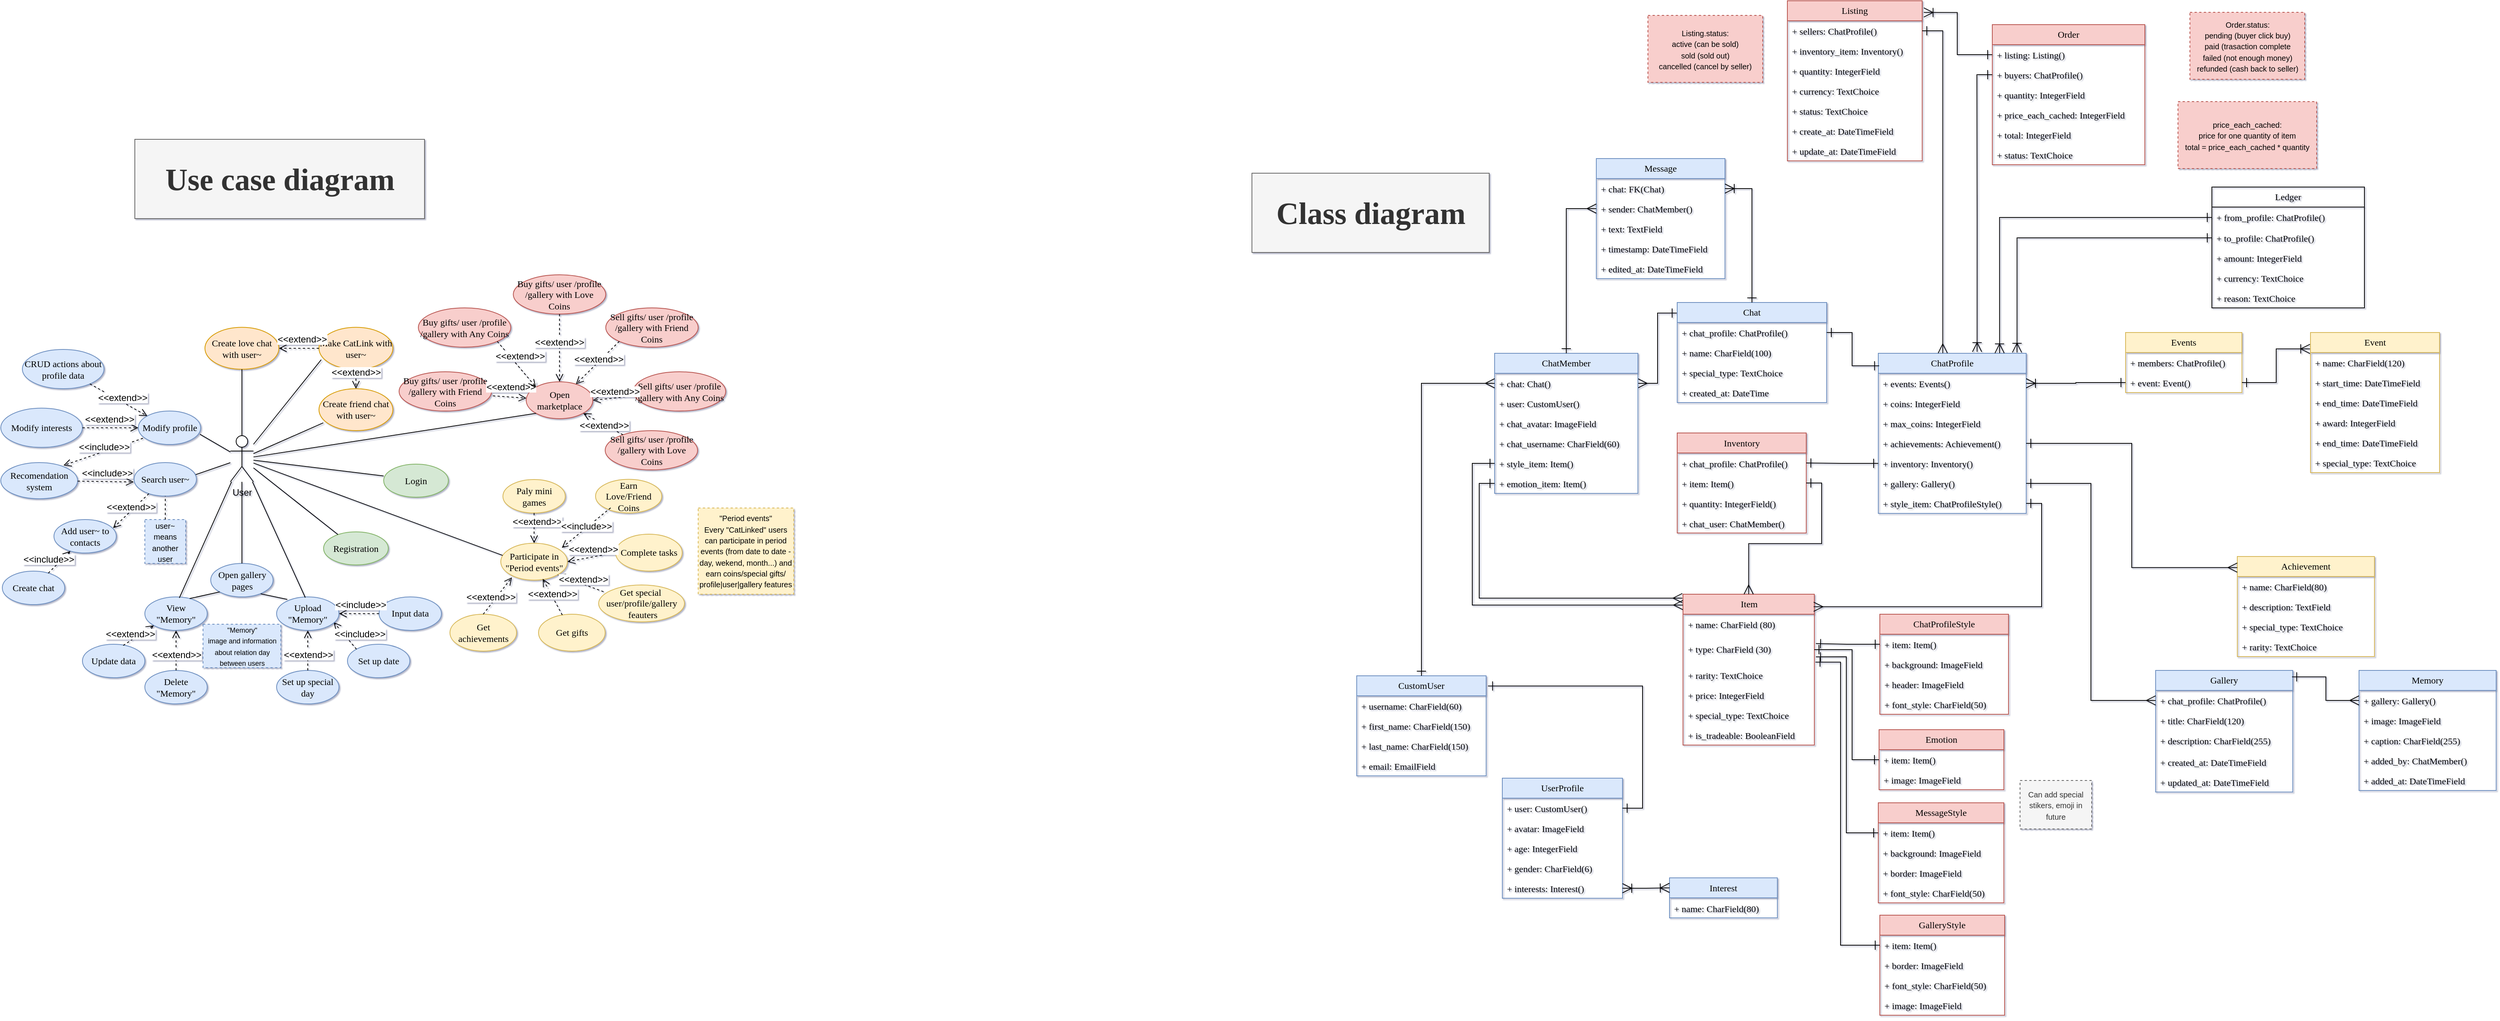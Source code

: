 <mxfile version="28.1.2">
  <diagram name="Page-1" id="BVFFTkGotnWz1ECZ5XN4">
    <mxGraphModel dx="1877" dy="1281" grid="0" gridSize="10" guides="1" tooltips="1" connect="1" arrows="1" fold="1" page="0" pageScale="1" pageWidth="850" pageHeight="1100" background="light-dark(#FFFFFF,#F1F1F1)" math="0" shadow="1">
      <root>
        <mxCell id="0" />
        <mxCell id="1" parent="0" />
        <mxCell id="_nb2k66JtucjqHiSEeKR-1" value="&lt;h1&gt;&lt;font style=&quot;font-size: 40px;&quot; face=&quot;Georgia&quot;&gt;Use case diagram&lt;/font&gt;&lt;/h1&gt;" style="text;html=1;align=center;verticalAlign=middle;resizable=0;points=[];autosize=1;strokeColor=#666666;fillColor=#f5f5f5;fontSize=16;fontColor=#333333;" parent="1" vertex="1">
          <mxGeometry x="-236" y="-296" width="376" height="103" as="geometry" />
        </mxCell>
        <mxCell id="_nb2k66JtucjqHiSEeKR-5" value="User" style="shape=umlActor;verticalLabelPosition=bottom;verticalAlign=top;html=1;outlineConnect=0;" parent="1" vertex="1">
          <mxGeometry x="-112" y="89" width="30" height="60" as="geometry" />
        </mxCell>
        <mxCell id="_nb2k66JtucjqHiSEeKR-12" value="&lt;font face=&quot;Georgia&quot;&gt;Registration&lt;/font&gt;" style="ellipse;whiteSpace=wrap;html=1;fillColor=#d5e8d4;strokeColor=#82b366;" parent="1" vertex="1">
          <mxGeometry x="9" y="214" width="84" height="43" as="geometry" />
        </mxCell>
        <mxCell id="_nb2k66JtucjqHiSEeKR-27" style="edgeStyle=none;curved=1;rounded=0;orthogonalLoop=1;jettySize=auto;html=1;entryX=0.222;entryY=0.081;entryDx=0;entryDy=0;fontSize=12;startSize=8;endSize=8;endArrow=none;endFill=0;entryPerimeter=0;" parent="1" source="_nb2k66JtucjqHiSEeKR-5" target="_nb2k66JtucjqHiSEeKR-12" edge="1">
          <mxGeometry relative="1" as="geometry">
            <mxPoint x="-109" y="131" as="sourcePoint" />
            <mxPoint x="-180" y="159" as="targetPoint" />
          </mxGeometry>
        </mxCell>
        <mxCell id="_nb2k66JtucjqHiSEeKR-30" value="&lt;font face=&quot;Georgia&quot;&gt;Search user~&lt;/font&gt;" style="ellipse;whiteSpace=wrap;html=1;fillColor=#dae8fc;strokeColor=#6c8ebf;" parent="1" vertex="1">
          <mxGeometry x="-237" y="124" width="81" height="43.5" as="geometry" />
        </mxCell>
        <mxCell id="_nb2k66JtucjqHiSEeKR-31" value="&lt;font face=&quot;Georgia&quot;&gt;Recomendation system&lt;/font&gt;" style="ellipse;whiteSpace=wrap;html=1;fillColor=#dae8fc;strokeColor=#6c8ebf;" parent="1" vertex="1">
          <mxGeometry x="-410" y="124" width="99.79" height="47" as="geometry" />
        </mxCell>
        <mxCell id="_nb2k66JtucjqHiSEeKR-32" style="edgeStyle=none;curved=1;rounded=0;orthogonalLoop=1;jettySize=auto;html=1;fontSize=12;startSize=8;endSize=8;endArrow=none;endFill=0;exitX=0.988;exitY=0.359;exitDx=0;exitDy=0;exitPerimeter=0;" parent="1" source="_nb2k66JtucjqHiSEeKR-30" target="_nb2k66JtucjqHiSEeKR-5" edge="1">
          <mxGeometry relative="1" as="geometry">
            <mxPoint x="20" y="132" as="sourcePoint" />
            <mxPoint x="-51" y="155" as="targetPoint" />
          </mxGeometry>
        </mxCell>
        <mxCell id="_nb2k66JtucjqHiSEeKR-33" value="&amp;lt;&amp;lt;include&amp;gt;&amp;gt;" style="html=1;verticalAlign=bottom;endArrow=open;dashed=1;endSize=8;curved=0;rounded=0;fontSize=12;entryX=-0.005;entryY=0.579;entryDx=0;entryDy=0;entryPerimeter=0;" parent="1" source="_nb2k66JtucjqHiSEeKR-31" target="_nb2k66JtucjqHiSEeKR-30" edge="1">
          <mxGeometry x="0.051" y="2" relative="1" as="geometry">
            <mxPoint x="115.21" y="191" as="sourcePoint" />
            <mxPoint x="35.21" y="191" as="targetPoint" />
            <mxPoint as="offset" />
          </mxGeometry>
        </mxCell>
        <mxCell id="_nb2k66JtucjqHiSEeKR-37" value="&lt;font style=&quot;font-size: 10px;&quot;&gt;user~&lt;/font&gt;&lt;div&gt;&lt;font style=&quot;font-size: 10px;&quot;&gt;means another user&lt;/font&gt;&lt;/div&gt;" style="whiteSpace=wrap;html=1;strokeWidth=1;dashed=1;fillColor=#dae8fc;strokeColor=#6c8ebf;" parent="1" vertex="1">
          <mxGeometry x="-223" y="198" width="53" height="57" as="geometry" />
        </mxCell>
        <mxCell id="_nb2k66JtucjqHiSEeKR-39" style="edgeStyle=none;curved=1;rounded=0;orthogonalLoop=1;jettySize=auto;html=1;fontSize=12;startSize=8;endSize=8;endArrow=none;endFill=0;exitX=0.5;exitY=0;exitDx=0;exitDy=0;entryX=0.5;entryY=1;entryDx=0;entryDy=0;dashed=1;" parent="1" source="_nb2k66JtucjqHiSEeKR-37" target="_nb2k66JtucjqHiSEeKR-30" edge="1">
          <mxGeometry relative="1" as="geometry">
            <mxPoint x="111.21" y="177" as="sourcePoint" />
            <mxPoint x="30.21" y="177" as="targetPoint" />
          </mxGeometry>
        </mxCell>
        <mxCell id="_nb2k66JtucjqHiSEeKR-41" value="&lt;font face=&quot;Georgia&quot;&gt;Open marketplace&lt;/font&gt;" style="ellipse;whiteSpace=wrap;html=1;fillColor=#f8cecc;strokeColor=#b85450;" parent="1" vertex="1">
          <mxGeometry x="272" y="19" width="86.5" height="48" as="geometry" />
        </mxCell>
        <mxCell id="_nb2k66JtucjqHiSEeKR-43" value="&lt;font face=&quot;Georgia&quot;&gt;Make CatLink with user~&lt;/font&gt;" style="ellipse;whiteSpace=wrap;html=1;fillColor=#ffe6cc;strokeColor=#d79b00;" parent="1" vertex="1">
          <mxGeometry x="3" y="-51.75" width="96" height="54.5" as="geometry" />
        </mxCell>
        <mxCell id="_nb2k66JtucjqHiSEeKR-46" style="edgeStyle=none;curved=1;rounded=0;orthogonalLoop=1;jettySize=auto;html=1;entryX=0;entryY=1;entryDx=0;entryDy=0;fontSize=12;startSize=8;endSize=8;endArrow=none;endFill=0;" parent="1" source="_nb2k66JtucjqHiSEeKR-5" target="_nb2k66JtucjqHiSEeKR-41" edge="1">
          <mxGeometry relative="1" as="geometry">
            <mxPoint x="-52" y="107" as="sourcePoint" />
            <mxPoint x="-124" y="77" as="targetPoint" />
          </mxGeometry>
        </mxCell>
        <mxCell id="_nb2k66JtucjqHiSEeKR-48" style="edgeStyle=none;curved=1;rounded=0;orthogonalLoop=1;jettySize=auto;html=1;entryX=0.031;entryY=0.771;entryDx=0;entryDy=0;fontSize=12;startSize=8;endSize=8;endArrow=none;endFill=0;entryPerimeter=0;" parent="1" source="_nb2k66JtucjqHiSEeKR-5" target="_nb2k66JtucjqHiSEeKR-43" edge="1">
          <mxGeometry relative="1" as="geometry">
            <mxPoint x="4" y="143" as="sourcePoint" />
            <mxPoint x="-40" y="66" as="targetPoint" />
          </mxGeometry>
        </mxCell>
        <mxCell id="_nb2k66JtucjqHiSEeKR-51" value="&lt;font face=&quot;Georgia&quot;&gt;Create love chat with user~&lt;/font&gt;" style="ellipse;whiteSpace=wrap;html=1;fillColor=#ffe6cc;strokeColor=#d79b00;" parent="1" vertex="1">
          <mxGeometry x="-145" y="-51.75" width="96" height="54.5" as="geometry" />
        </mxCell>
        <mxCell id="_nb2k66JtucjqHiSEeKR-52" value="&lt;font face=&quot;Georgia&quot;&gt;Create friend chat with user~&lt;/font&gt;" style="ellipse;whiteSpace=wrap;html=1;fillColor=#ffe6cc;strokeColor=#d79b00;" parent="1" vertex="1">
          <mxGeometry x="3" y="28" width="96" height="54.5" as="geometry" />
        </mxCell>
        <mxCell id="_nb2k66JtucjqHiSEeKR-53" style="edgeStyle=none;curved=1;rounded=0;orthogonalLoop=1;jettySize=auto;html=1;entryX=0.059;entryY=0.813;entryDx=0;entryDy=0;fontSize=12;startSize=8;endSize=8;endArrow=none;endFill=0;entryPerimeter=0;" parent="1" source="_nb2k66JtucjqHiSEeKR-5" target="_nb2k66JtucjqHiSEeKR-52" edge="1">
          <mxGeometry relative="1" as="geometry">
            <mxPoint x="80" y="35" as="sourcePoint" />
            <mxPoint x="158" y="-20" as="targetPoint" />
          </mxGeometry>
        </mxCell>
        <mxCell id="_nb2k66JtucjqHiSEeKR-54" style="edgeStyle=none;curved=1;rounded=0;orthogonalLoop=1;jettySize=auto;html=1;entryX=0.5;entryY=1;entryDx=0;entryDy=0;fontSize=12;startSize=8;endSize=8;endArrow=none;endFill=0;" parent="1" source="_nb2k66JtucjqHiSEeKR-5" target="_nb2k66JtucjqHiSEeKR-51" edge="1">
          <mxGeometry relative="1" as="geometry">
            <mxPoint x="80" y="51" as="sourcePoint" />
            <mxPoint x="171" y="11" as="targetPoint" />
          </mxGeometry>
        </mxCell>
        <mxCell id="_nb2k66JtucjqHiSEeKR-55" value="&amp;lt;&amp;lt;extend&amp;gt;&amp;gt;" style="html=1;verticalAlign=bottom;endArrow=open;dashed=1;endSize=8;curved=0;rounded=0;fontSize=12;entryX=1;entryY=0.5;entryDx=0;entryDy=0;exitX=0;exitY=0.5;exitDx=0;exitDy=0;" parent="1" source="_nb2k66JtucjqHiSEeKR-43" target="_nb2k66JtucjqHiSEeKR-51" edge="1">
          <mxGeometry x="-0.133" y="-3" relative="1" as="geometry">
            <mxPoint x="159" y="128" as="sourcePoint" />
            <mxPoint x="99" y="99" as="targetPoint" />
            <mxPoint as="offset" />
          </mxGeometry>
        </mxCell>
        <mxCell id="_nb2k66JtucjqHiSEeKR-56" value="&amp;lt;&amp;lt;extend&amp;gt;&amp;gt;" style="html=1;verticalAlign=bottom;endArrow=open;dashed=1;endSize=8;curved=0;rounded=0;fontSize=12;entryX=0.5;entryY=0;entryDx=0;entryDy=0;exitX=0.5;exitY=1;exitDx=0;exitDy=0;" parent="1" source="_nb2k66JtucjqHiSEeKR-43" target="_nb2k66JtucjqHiSEeKR-52" edge="1">
          <mxGeometry x="0.024" relative="1" as="geometry">
            <mxPoint x="211" y="25" as="sourcePoint" />
            <mxPoint x="151" y="-4" as="targetPoint" />
            <mxPoint as="offset" />
          </mxGeometry>
        </mxCell>
        <mxCell id="_nb2k66JtucjqHiSEeKR-63" value="&lt;font face=&quot;Georgia&quot;&gt;Add user~ to contacts&lt;/font&gt;" style="ellipse;whiteSpace=wrap;html=1;fillColor=#dae8fc;strokeColor=#6c8ebf;" parent="1" vertex="1">
          <mxGeometry x="-341" y="198" width="81" height="43.5" as="geometry" />
        </mxCell>
        <mxCell id="_nb2k66JtucjqHiSEeKR-65" value="&amp;lt;&amp;lt;extend&amp;gt;&amp;gt;" style="html=1;verticalAlign=bottom;endArrow=open;dashed=1;endSize=8;curved=0;rounded=0;fontSize=12;entryX=0.948;entryY=0.257;entryDx=0;entryDy=0;entryPerimeter=0;exitX=0.237;exitY=0.929;exitDx=0;exitDy=0;exitPerimeter=0;" parent="1" source="_nb2k66JtucjqHiSEeKR-30" target="_nb2k66JtucjqHiSEeKR-63" edge="1">
          <mxGeometry x="0.092" y="3" relative="1" as="geometry">
            <mxPoint x="158" y="174" as="sourcePoint" />
            <mxPoint x="96" y="149" as="targetPoint" />
            <mxPoint as="offset" />
          </mxGeometry>
        </mxCell>
        <mxCell id="_nb2k66JtucjqHiSEeKR-66" value="&lt;font face=&quot;Georgia&quot;&gt;Open gallery pages&lt;/font&gt;" style="ellipse;whiteSpace=wrap;html=1;fillColor=#dae8fc;strokeColor=#6c8ebf;" parent="1" vertex="1">
          <mxGeometry x="-137.5" y="255" width="81" height="43.5" as="geometry" />
        </mxCell>
        <mxCell id="_nb2k66JtucjqHiSEeKR-67" style="edgeStyle=none;curved=1;rounded=0;orthogonalLoop=1;jettySize=auto;html=1;fontSize=12;startSize=8;endSize=8;endArrow=none;endFill=0;exitX=0.5;exitY=0;exitDx=0;exitDy=0;" parent="1" source="_nb2k66JtucjqHiSEeKR-66" target="_nb2k66JtucjqHiSEeKR-5" edge="1">
          <mxGeometry relative="1" as="geometry">
            <mxPoint x="-1" y="175" as="sourcePoint" />
            <mxPoint x="-78" y="129" as="targetPoint" />
          </mxGeometry>
        </mxCell>
        <mxCell id="_nb2k66JtucjqHiSEeKR-69" value="&lt;font face=&quot;Georgia&quot;&gt;Set up date&lt;/font&gt;" style="ellipse;whiteSpace=wrap;html=1;fillColor=#dae8fc;strokeColor=#6c8ebf;" parent="1" vertex="1">
          <mxGeometry x="40" y="360" width="81" height="43.5" as="geometry" />
        </mxCell>
        <mxCell id="_nb2k66JtucjqHiSEeKR-71" value="&amp;lt;&amp;lt;include&amp;gt;&amp;gt;" style="html=1;verticalAlign=bottom;endArrow=open;dashed=1;endSize=8;curved=0;rounded=0;fontSize=12;exitX=0;exitY=0;exitDx=0;exitDy=0;entryX=0.914;entryY=0.752;entryDx=0;entryDy=0;entryPerimeter=0;" parent="1" source="_nb2k66JtucjqHiSEeKR-69" target="_nb2k66JtucjqHiSEeKR-74" edge="1">
          <mxGeometry x="-0.758" y="-10" relative="1" as="geometry">
            <mxPoint x="25" y="342" as="sourcePoint" />
            <mxPoint x="-50" y="360" as="targetPoint" />
            <mxPoint as="offset" />
          </mxGeometry>
        </mxCell>
        <mxCell id="_nb2k66JtucjqHiSEeKR-72" value="&lt;font face=&quot;Georgia&quot;&gt;Set up special day&lt;/font&gt;" style="ellipse;whiteSpace=wrap;html=1;fillColor=#dae8fc;strokeColor=#6c8ebf;" parent="1" vertex="1">
          <mxGeometry x="-52" y="394" width="81" height="43.5" as="geometry" />
        </mxCell>
        <mxCell id="_nb2k66JtucjqHiSEeKR-73" value="&amp;lt;&amp;lt;extend&amp;gt;&amp;gt;" style="html=1;verticalAlign=bottom;endArrow=open;dashed=1;endSize=8;curved=0;rounded=0;fontSize=12;entryX=0.5;entryY=1;entryDx=0;entryDy=0;exitX=0.5;exitY=0;exitDx=0;exitDy=0;" parent="1" source="_nb2k66JtucjqHiSEeKR-72" target="_nb2k66JtucjqHiSEeKR-74" edge="1">
          <mxGeometry x="-0.566" relative="1" as="geometry">
            <mxPoint x="110" y="377.5" as="sourcePoint" />
            <mxPoint x="-82" y="377.0" as="targetPoint" />
            <mxPoint as="offset" />
          </mxGeometry>
        </mxCell>
        <mxCell id="_nb2k66JtucjqHiSEeKR-74" value="&lt;font face=&quot;Georgia&quot;&gt;Upload &quot;Memory&quot;&lt;/font&gt;" style="ellipse;whiteSpace=wrap;html=1;fillColor=#dae8fc;strokeColor=#6c8ebf;" parent="1" vertex="1">
          <mxGeometry x="-52" y="298.5" width="81" height="43.5" as="geometry" />
        </mxCell>
        <mxCell id="_nb2k66JtucjqHiSEeKR-75" style="edgeStyle=none;curved=1;rounded=0;orthogonalLoop=1;jettySize=auto;html=1;fontSize=12;startSize=8;endSize=8;endArrow=none;endFill=0;exitX=0.172;exitY=0.074;exitDx=0;exitDy=0;entryX=0.802;entryY=0.909;entryDx=0;entryDy=0;entryPerimeter=0;exitPerimeter=0;" parent="1" source="_nb2k66JtucjqHiSEeKR-74" target="_nb2k66JtucjqHiSEeKR-66" edge="1">
          <mxGeometry relative="1" as="geometry">
            <mxPoint x="-92" y="364" as="sourcePoint" />
            <mxPoint x="-92" y="254" as="targetPoint" />
          </mxGeometry>
        </mxCell>
        <mxCell id="_nb2k66JtucjqHiSEeKR-76" style="edgeStyle=none;curved=1;rounded=0;orthogonalLoop=1;jettySize=auto;html=1;fontSize=12;startSize=8;endSize=8;endArrow=none;endFill=0;exitX=0.46;exitY=0.02;exitDx=0;exitDy=0;exitPerimeter=0;" parent="1" source="_nb2k66JtucjqHiSEeKR-74" target="_nb2k66JtucjqHiSEeKR-5" edge="1">
          <mxGeometry relative="1" as="geometry">
            <mxPoint x="-57" y="310" as="sourcePoint" />
            <mxPoint x="-30" y="204" as="targetPoint" />
          </mxGeometry>
        </mxCell>
        <mxCell id="_nb2k66JtucjqHiSEeKR-77" value="&lt;font face=&quot;Georgia&quot;&gt;View &quot;Memory&quot;&lt;/font&gt;" style="ellipse;whiteSpace=wrap;html=1;fillColor=#dae8fc;strokeColor=#6c8ebf;" parent="1" vertex="1">
          <mxGeometry x="-223" y="298.5" width="81" height="43.5" as="geometry" />
        </mxCell>
        <mxCell id="_nb2k66JtucjqHiSEeKR-78" style="edgeStyle=none;curved=1;rounded=0;orthogonalLoop=1;jettySize=auto;html=1;fontSize=12;startSize=8;endSize=8;endArrow=none;endFill=0;exitX=0.718;exitY=0.05;exitDx=0;exitDy=0;entryX=0;entryY=1;entryDx=0;entryDy=0;exitPerimeter=0;" parent="1" source="_nb2k66JtucjqHiSEeKR-77" target="_nb2k66JtucjqHiSEeKR-66" edge="1">
          <mxGeometry relative="1" as="geometry">
            <mxPoint x="-98" y="310" as="sourcePoint" />
            <mxPoint x="-119" y="295" as="targetPoint" />
          </mxGeometry>
        </mxCell>
        <mxCell id="_nb2k66JtucjqHiSEeKR-79" value="&lt;font face=&quot;Georgia&quot;&gt;Update data&lt;/font&gt;" style="ellipse;whiteSpace=wrap;html=1;fillColor=#dae8fc;strokeColor=#6c8ebf;" parent="1" vertex="1">
          <mxGeometry x="-304" y="360" width="81" height="43.5" as="geometry" />
        </mxCell>
        <mxCell id="_nb2k66JtucjqHiSEeKR-80" style="edgeStyle=none;curved=1;rounded=0;orthogonalLoop=1;jettySize=auto;html=1;fontSize=12;startSize=8;endSize=8;endArrow=none;endFill=0;exitX=0.553;exitY=0.029;exitDx=0;exitDy=0;exitPerimeter=0;" parent="1" source="_nb2k66JtucjqHiSEeKR-77" target="_nb2k66JtucjqHiSEeKR-5" edge="1">
          <mxGeometry relative="1" as="geometry">
            <mxPoint x="-19" y="322" as="sourcePoint" />
            <mxPoint x="-72" y="172" as="targetPoint" />
          </mxGeometry>
        </mxCell>
        <mxCell id="_nb2k66JtucjqHiSEeKR-81" value="&amp;lt;&amp;lt;extend&amp;gt;&amp;gt;" style="html=1;verticalAlign=bottom;endArrow=open;dashed=1;endSize=8;curved=0;rounded=0;fontSize=12;entryX=0;entryY=1;entryDx=0;entryDy=0;exitX=0.654;exitY=0.035;exitDx=0;exitDy=0;exitPerimeter=0;" parent="1" source="_nb2k66JtucjqHiSEeKR-79" target="_nb2k66JtucjqHiSEeKR-77" edge="1">
          <mxGeometry x="-0.552" relative="1" as="geometry">
            <mxPoint x="-173" y="418" as="sourcePoint" />
            <mxPoint x="-173" y="366" as="targetPoint" />
            <mxPoint as="offset" />
          </mxGeometry>
        </mxCell>
        <mxCell id="_nb2k66JtucjqHiSEeKR-82" value="&lt;font face=&quot;Georgia&quot;&gt;Input data&lt;/font&gt;" style="ellipse;whiteSpace=wrap;html=1;fillColor=#dae8fc;strokeColor=#6c8ebf;" parent="1" vertex="1">
          <mxGeometry x="81" y="298.5" width="81" height="43.5" as="geometry" />
        </mxCell>
        <mxCell id="_nb2k66JtucjqHiSEeKR-83" value="&amp;lt;&amp;lt;include&amp;gt;&amp;gt;" style="html=1;verticalAlign=bottom;endArrow=open;dashed=1;endSize=8;curved=0;rounded=0;fontSize=12;exitX=0;exitY=0.5;exitDx=0;exitDy=0;entryX=1;entryY=0.5;entryDx=0;entryDy=0;" parent="1" source="_nb2k66JtucjqHiSEeKR-82" target="_nb2k66JtucjqHiSEeKR-74" edge="1">
          <mxGeometry x="-0.079" y="-2" relative="1" as="geometry">
            <mxPoint x="78" y="365" as="sourcePoint" />
            <mxPoint x="38" y="335" as="targetPoint" />
            <mxPoint as="offset" />
          </mxGeometry>
        </mxCell>
        <mxCell id="_nb2k66JtucjqHiSEeKR-86" value="&lt;font face=&quot;Georgia&quot;&gt;Delete &quot;Memory&quot;&lt;/font&gt;" style="ellipse;whiteSpace=wrap;html=1;fillColor=#dae8fc;strokeColor=#6c8ebf;" parent="1" vertex="1">
          <mxGeometry x="-223" y="394" width="81" height="43.5" as="geometry" />
        </mxCell>
        <mxCell id="_nb2k66JtucjqHiSEeKR-87" value="&lt;font style=&quot;font-size: 9px;&quot;&gt;&quot;Memory&quot;&lt;/font&gt;&lt;div&gt;&lt;font style=&quot;font-size: 9px;&quot;&gt;image and information about relation day between users&lt;/font&gt;&lt;/div&gt;" style="whiteSpace=wrap;html=1;strokeWidth=1;dashed=1;fillColor=#dae8fc;strokeColor=#6c8ebf;" parent="1" vertex="1">
          <mxGeometry x="-147.5" y="334" width="101" height="56.5" as="geometry" />
        </mxCell>
        <mxCell id="_nb2k66JtucjqHiSEeKR-88" value="&amp;lt;&amp;lt;extend&amp;gt;&amp;gt;" style="html=1;verticalAlign=bottom;endArrow=open;dashed=1;endSize=8;curved=0;rounded=0;fontSize=12;entryX=0.5;entryY=1;entryDx=0;entryDy=0;" parent="1" source="_nb2k66JtucjqHiSEeKR-86" target="_nb2k66JtucjqHiSEeKR-77" edge="1">
          <mxGeometry x="-0.566" relative="1" as="geometry">
            <mxPoint x="-141" y="390" as="sourcePoint" />
            <mxPoint x="-114" y="362" as="targetPoint" />
            <mxPoint as="offset" />
          </mxGeometry>
        </mxCell>
        <mxCell id="_nb2k66JtucjqHiSEeKR-90" value="&lt;font face=&quot;Georgia&quot;&gt;Modify profile&lt;/font&gt;" style="ellipse;whiteSpace=wrap;html=1;fillColor=#dae8fc;strokeColor=#6c8ebf;" parent="1" vertex="1">
          <mxGeometry x="-231.5" y="57" width="81" height="43.5" as="geometry" />
        </mxCell>
        <mxCell id="_nb2k66JtucjqHiSEeKR-91" value="&lt;font face=&quot;Georgia&quot;&gt;CRUD actions about profile data&lt;/font&gt;" style="ellipse;whiteSpace=wrap;html=1;fillColor=#dae8fc;strokeColor=#6c8ebf;" parent="1" vertex="1">
          <mxGeometry x="-382" y="-23" width="106" height="51" as="geometry" />
        </mxCell>
        <mxCell id="_nb2k66JtucjqHiSEeKR-92" style="edgeStyle=none;curved=1;rounded=0;orthogonalLoop=1;jettySize=auto;html=1;entryX=0.988;entryY=0.693;entryDx=0;entryDy=0;fontSize=12;startSize=8;endSize=8;endArrow=none;endFill=0;entryPerimeter=0;" parent="1" source="_nb2k66JtucjqHiSEeKR-5" target="_nb2k66JtucjqHiSEeKR-90" edge="1">
          <mxGeometry relative="1" as="geometry">
            <mxPoint x="-58" y="137" as="sourcePoint" />
            <mxPoint x="-16" y="46" as="targetPoint" />
          </mxGeometry>
        </mxCell>
        <mxCell id="_nb2k66JtucjqHiSEeKR-93" value="&amp;lt;&amp;lt;extend&amp;gt;&amp;gt;" style="html=1;verticalAlign=bottom;endArrow=open;dashed=1;endSize=8;curved=0;rounded=0;fontSize=12;entryX=0;entryY=0;entryDx=0;entryDy=0;" parent="1" source="_nb2k66JtucjqHiSEeKR-91" target="_nb2k66JtucjqHiSEeKR-90" edge="1">
          <mxGeometry x="0.186" y="-3" relative="1" as="geometry">
            <mxPoint x="37" y="170" as="sourcePoint" />
            <mxPoint x="89" y="147" as="targetPoint" />
            <mxPoint as="offset" />
          </mxGeometry>
        </mxCell>
        <mxCell id="_nb2k66JtucjqHiSEeKR-96" value="&lt;font face=&quot;Georgia&quot;&gt;Modify interests&lt;/font&gt;" style="ellipse;whiteSpace=wrap;html=1;fillColor=#dae8fc;strokeColor=#6c8ebf;" parent="1" vertex="1">
          <mxGeometry x="-410" y="53.25" width="106" height="51" as="geometry" />
        </mxCell>
        <mxCell id="_nb2k66JtucjqHiSEeKR-97" value="&amp;lt;&amp;lt;extend&amp;gt;&amp;gt;" style="html=1;verticalAlign=bottom;endArrow=open;dashed=1;endSize=8;curved=0;rounded=0;fontSize=12;exitX=1;exitY=0.5;exitDx=0;exitDy=0;" parent="1" source="_nb2k66JtucjqHiSEeKR-96" target="_nb2k66JtucjqHiSEeKR-90" edge="1">
          <mxGeometry x="-0.035" y="2" relative="1" as="geometry">
            <mxPoint x="-240" y="69" as="sourcePoint" />
            <mxPoint x="-191" y="97" as="targetPoint" />
            <mxPoint as="offset" />
          </mxGeometry>
        </mxCell>
        <mxCell id="_nb2k66JtucjqHiSEeKR-98" value="&amp;lt;&amp;lt;include&amp;gt;&amp;gt;" style="html=1;verticalAlign=bottom;endArrow=open;dashed=1;endSize=8;curved=0;rounded=0;fontSize=12;entryX=0.816;entryY=0.077;entryDx=0;entryDy=0;entryPerimeter=0;exitX=0.075;exitY=0.814;exitDx=0;exitDy=0;exitPerimeter=0;" parent="1" source="_nb2k66JtucjqHiSEeKR-90" target="_nb2k66JtucjqHiSEeKR-31" edge="1">
          <mxGeometry x="0.0" y="3" relative="1" as="geometry">
            <mxPoint x="-232" y="114" as="sourcePoint" />
            <mxPoint x="-159" y="115" as="targetPoint" />
            <mxPoint as="offset" />
          </mxGeometry>
        </mxCell>
        <mxCell id="_nb2k66JtucjqHiSEeKR-100" value="&lt;h1&gt;&lt;font face=&quot;Georgia&quot;&gt;&lt;span style=&quot;font-size: 40px;&quot;&gt;Class diagram&lt;/span&gt;&lt;/font&gt;&lt;/h1&gt;" style="text;html=1;align=center;verticalAlign=middle;resizable=0;points=[];autosize=1;strokeColor=#666666;fillColor=#f5f5f5;fontSize=16;fontColor=#333333;" parent="1" vertex="1">
          <mxGeometry x="1214" y="-252" width="308" height="103" as="geometry" />
        </mxCell>
        <mxCell id="_nb2k66JtucjqHiSEeKR-102" value="&lt;font face=&quot;Georgia&quot;&gt;CustomUser&lt;/font&gt;" style="swimlane;fontStyle=0;childLayout=stackLayout;horizontal=1;startSize=26;fillColor=#dae8fc;horizontalStack=0;resizeParent=1;resizeParentMax=0;resizeLast=0;collapsible=1;marginBottom=0;whiteSpace=wrap;html=1;strokeColor=#6c8ebf;" parent="1" vertex="1">
          <mxGeometry x="1350" y="401" width="168" height="130" as="geometry" />
        </mxCell>
        <mxCell id="_nb2k66JtucjqHiSEeKR-103" value="&lt;font face=&quot;Georgia&quot;&gt;+ username: CharField(60)&lt;/font&gt;" style="text;strokeColor=none;fillColor=none;align=left;verticalAlign=top;spacingLeft=4;spacingRight=4;overflow=hidden;rotatable=0;points=[[0,0.5],[1,0.5]];portConstraint=eastwest;whiteSpace=wrap;html=1;" parent="_nb2k66JtucjqHiSEeKR-102" vertex="1">
          <mxGeometry y="26" width="168" height="26" as="geometry" />
        </mxCell>
        <mxCell id="_nb2k66JtucjqHiSEeKR-104" value="&lt;font face=&quot;Georgia&quot;&gt;+ first_name: CharField(150)&lt;/font&gt;" style="text;strokeColor=none;fillColor=none;align=left;verticalAlign=top;spacingLeft=4;spacingRight=4;overflow=hidden;rotatable=0;points=[[0,0.5],[1,0.5]];portConstraint=eastwest;whiteSpace=wrap;html=1;" parent="_nb2k66JtucjqHiSEeKR-102" vertex="1">
          <mxGeometry y="52" width="168" height="26" as="geometry" />
        </mxCell>
        <mxCell id="NbMZPw56kYgY9-fVgs39-1" value="&lt;span style=&quot;font-family: Georgia;&quot;&gt;+ last_name: CharField(150)&lt;/span&gt;" style="text;strokeColor=none;fillColor=none;align=left;verticalAlign=top;spacingLeft=4;spacingRight=4;overflow=hidden;rotatable=0;points=[[0,0.5],[1,0.5]];portConstraint=eastwest;whiteSpace=wrap;html=1;" parent="_nb2k66JtucjqHiSEeKR-102" vertex="1">
          <mxGeometry y="78" width="168" height="26" as="geometry" />
        </mxCell>
        <mxCell id="_nb2k66JtucjqHiSEeKR-105" value="&lt;span style=&quot;font-family: Georgia;&quot;&gt;+ email: EmailField&lt;/span&gt;" style="text;strokeColor=none;fillColor=none;align=left;verticalAlign=top;spacingLeft=4;spacingRight=4;overflow=hidden;rotatable=0;points=[[0,0.5],[1,0.5]];portConstraint=eastwest;whiteSpace=wrap;html=1;" parent="_nb2k66JtucjqHiSEeKR-102" vertex="1">
          <mxGeometry y="104" width="168" height="26" as="geometry" />
        </mxCell>
        <mxCell id="_nb2k66JtucjqHiSEeKR-118" value="&lt;font face=&quot;Georgia&quot;&gt;Participate in &quot;Period events&quot;&lt;/font&gt;" style="ellipse;whiteSpace=wrap;html=1;fillColor=#fff2cc;strokeColor=#d6b656;" parent="1" vertex="1">
          <mxGeometry x="239" y="228.75" width="86.5" height="48" as="geometry" />
        </mxCell>
        <mxCell id="_nb2k66JtucjqHiSEeKR-119" value="&lt;div style=&quot;&quot;&gt;&lt;font style=&quot;font-size: 10px;&quot;&gt;&quot;Period events&quot;&lt;/font&gt;&lt;/div&gt;&lt;div style=&quot;&quot;&gt;&lt;span style=&quot;background-color: transparent; color: light-dark(rgb(0, 0, 0), rgb(255, 255, 255));&quot;&gt;&lt;font style=&quot;font-size: 10px;&quot;&gt;Every &quot;CatLinked&quot; users can participate in period events (from date to date - day, wekend, month...) and earn coins/special gifts/ profile|user|gallery features&lt;/font&gt;&lt;/span&gt;&lt;/div&gt;" style="whiteSpace=wrap;html=1;strokeWidth=1;dashed=1;align=center;fillColor=#fff2cc;strokeColor=#d6b656;" parent="1" vertex="1">
          <mxGeometry x="495.25" y="183" width="124" height="112" as="geometry" />
        </mxCell>
        <mxCell id="_nb2k66JtucjqHiSEeKR-120" style="edgeStyle=none;curved=1;rounded=0;orthogonalLoop=1;jettySize=auto;html=1;entryX=0.028;entryY=0.33;entryDx=0;entryDy=0;fontSize=12;startSize=8;endSize=8;endArrow=none;endFill=0;entryPerimeter=0;" parent="1" source="_nb2k66JtucjqHiSEeKR-5" target="_nb2k66JtucjqHiSEeKR-118" edge="1">
          <mxGeometry relative="1" as="geometry">
            <mxPoint x="-63" y="118" as="sourcePoint" />
            <mxPoint x="91" y="118" as="targetPoint" />
          </mxGeometry>
        </mxCell>
        <mxCell id="_nb2k66JtucjqHiSEeKR-121" value="&lt;font face=&quot;Georgia&quot;&gt;Paly mini games&lt;/font&gt;" style="ellipse;whiteSpace=wrap;html=1;fillColor=#fff2cc;strokeColor=#d6b656;" parent="1" vertex="1">
          <mxGeometry x="241.75" y="146" width="81" height="43.5" as="geometry" />
        </mxCell>
        <mxCell id="_nb2k66JtucjqHiSEeKR-122" value="&amp;lt;&amp;lt;extend&amp;gt;&amp;gt;" style="html=1;verticalAlign=bottom;endArrow=open;dashed=1;endSize=8;curved=0;rounded=0;fontSize=12;entryX=0.5;entryY=0;entryDx=0;entryDy=0;exitX=0.5;exitY=1;exitDx=0;exitDy=0;" parent="1" source="_nb2k66JtucjqHiSEeKR-121" target="_nb2k66JtucjqHiSEeKR-118" edge="1">
          <mxGeometry x="0.048" y="4" relative="1" as="geometry">
            <mxPoint x="161.25" y="280.75" as="sourcePoint" />
            <mxPoint x="161.25" y="228.75" as="targetPoint" />
            <mxPoint as="offset" />
          </mxGeometry>
        </mxCell>
        <mxCell id="_nb2k66JtucjqHiSEeKR-123" value="&lt;font face=&quot;Georgia&quot;&gt;Earn Love/Friend Coins&lt;/font&gt;" style="ellipse;whiteSpace=wrap;html=1;fillColor=#fff2cc;strokeColor=#d6b656;" parent="1" vertex="1">
          <mxGeometry x="362" y="145.75" width="86" height="43.75" as="geometry" />
        </mxCell>
        <mxCell id="_nb2k66JtucjqHiSEeKR-124" value="&lt;font face=&quot;Georgia&quot;&gt;Complete tasks&lt;/font&gt;" style="ellipse;whiteSpace=wrap;html=1;fillColor=#fff2cc;strokeColor=#d6b656;" parent="1" vertex="1">
          <mxGeometry x="388" y="217" width="86.5" height="48" as="geometry" />
        </mxCell>
        <mxCell id="_nb2k66JtucjqHiSEeKR-125" value="&amp;lt;&amp;lt;include&amp;gt;&amp;gt;" style="html=1;verticalAlign=bottom;endArrow=open;dashed=1;endSize=8;curved=0;rounded=0;fontSize=12;exitX=0.228;exitY=0.847;exitDx=0;exitDy=0;entryX=0.916;entryY=0.125;entryDx=0;entryDy=0;entryPerimeter=0;exitPerimeter=0;" parent="1" source="_nb2k66JtucjqHiSEeKR-123" target="_nb2k66JtucjqHiSEeKR-118" edge="1">
          <mxGeometry x="0.112" y="6" relative="1" as="geometry">
            <mxPoint x="141.25" y="400.75" as="sourcePoint" />
            <mxPoint x="325.25" y="252.75" as="targetPoint" />
            <mxPoint as="offset" />
          </mxGeometry>
        </mxCell>
        <mxCell id="_nb2k66JtucjqHiSEeKR-127" value="&amp;lt;&amp;lt;extend&amp;gt;&amp;gt;" style="html=1;verticalAlign=bottom;endArrow=open;dashed=1;endSize=8;curved=0;rounded=0;fontSize=12;entryX=1;entryY=0.5;entryDx=0;entryDy=0;exitX=0;exitY=0.5;exitDx=0;exitDy=0;" parent="1" source="_nb2k66JtucjqHiSEeKR-124" target="_nb2k66JtucjqHiSEeKR-118" edge="1">
          <mxGeometry x="-0.082" relative="1" as="geometry">
            <mxPoint x="363.25" y="227.75" as="sourcePoint" />
            <mxPoint x="363.25" y="266.75" as="targetPoint" />
            <mxPoint as="offset" />
          </mxGeometry>
        </mxCell>
        <mxCell id="_nb2k66JtucjqHiSEeKR-128" value="&lt;font face=&quot;Georgia&quot;&gt;Get achievements&lt;/font&gt;" style="ellipse;whiteSpace=wrap;html=1;fillColor=#fff2cc;strokeColor=#d6b656;" parent="1" vertex="1">
          <mxGeometry x="173" y="321" width="86.5" height="48" as="geometry" />
        </mxCell>
        <mxCell id="_nb2k66JtucjqHiSEeKR-129" value="&amp;lt;&amp;lt;extend&amp;gt;&amp;gt;" style="html=1;verticalAlign=bottom;endArrow=open;dashed=1;endSize=8;curved=0;rounded=0;fontSize=12;entryX=0.167;entryY=0.924;entryDx=0;entryDy=0;exitX=0.5;exitY=0;exitDx=0;exitDy=0;entryPerimeter=0;" parent="1" source="_nb2k66JtucjqHiSEeKR-128" target="_nb2k66JtucjqHiSEeKR-118" edge="1">
          <mxGeometry x="-0.467" relative="1" as="geometry">
            <mxPoint x="343" y="279" as="sourcePoint" />
            <mxPoint x="343" y="318" as="targetPoint" />
            <mxPoint as="offset" />
          </mxGeometry>
        </mxCell>
        <mxCell id="_nb2k66JtucjqHiSEeKR-130" value="&lt;font face=&quot;Georgia&quot;&gt;Get special&amp;nbsp;&lt;/font&gt;&lt;div&gt;&lt;span style=&quot;font-family: Georgia;&quot;&gt;user/profile/gallery&lt;/span&gt;&lt;div&gt;&lt;font face=&quot;Georgia&quot;&gt;&amp;nbsp;feauters&lt;/font&gt;&lt;/div&gt;&lt;/div&gt;" style="ellipse;whiteSpace=wrap;html=1;fillColor=#fff2cc;strokeColor=#d6b656;" parent="1" vertex="1">
          <mxGeometry x="366" y="283" width="111.5" height="48" as="geometry" />
        </mxCell>
        <mxCell id="_nb2k66JtucjqHiSEeKR-131" value="&amp;lt;&amp;lt;extend&amp;gt;&amp;gt;" style="html=1;verticalAlign=bottom;endArrow=open;dashed=1;endSize=8;curved=0;rounded=0;fontSize=12;entryX=1;entryY=1;entryDx=0;entryDy=0;exitX=0.057;exitY=0.182;exitDx=0;exitDy=0;exitPerimeter=0;" parent="1" source="_nb2k66JtucjqHiSEeKR-130" target="_nb2k66JtucjqHiSEeKR-118" edge="1">
          <mxGeometry x="-0.169" y="3" relative="1" as="geometry">
            <mxPoint x="369" y="347" as="sourcePoint" />
            <mxPoint x="369" y="306" as="targetPoint" />
            <mxPoint as="offset" />
          </mxGeometry>
        </mxCell>
        <mxCell id="_nb2k66JtucjqHiSEeKR-132" value="&lt;font face=&quot;Georgia&quot;&gt;Login&lt;/font&gt;" style="ellipse;whiteSpace=wrap;html=1;fillColor=#d5e8d4;strokeColor=#82b366;" parent="1" vertex="1">
          <mxGeometry x="87" y="126" width="84" height="43" as="geometry" />
        </mxCell>
        <mxCell id="_nb2k66JtucjqHiSEeKR-133" style="edgeStyle=none;curved=1;rounded=0;orthogonalLoop=1;jettySize=auto;html=1;entryX=0;entryY=0.357;entryDx=0;entryDy=0;fontSize=12;startSize=8;endSize=8;endArrow=none;endFill=0;entryPerimeter=0;" parent="1" source="_nb2k66JtucjqHiSEeKR-5" target="_nb2k66JtucjqHiSEeKR-132" edge="1">
          <mxGeometry relative="1" as="geometry">
            <mxPoint x="-66" y="145" as="sourcePoint" />
            <mxPoint x="28" y="223" as="targetPoint" />
          </mxGeometry>
        </mxCell>
        <mxCell id="_nb2k66JtucjqHiSEeKR-136" value="&lt;font face=&quot;Georgia&quot;&gt;Get gifts&lt;/font&gt;" style="ellipse;whiteSpace=wrap;html=1;fillColor=#fff2cc;strokeColor=#d6b656;" parent="1" vertex="1">
          <mxGeometry x="288" y="321" width="86.5" height="48" as="geometry" />
        </mxCell>
        <mxCell id="_nb2k66JtucjqHiSEeKR-138" value="&amp;lt;&amp;lt;extend&amp;gt;&amp;gt;" style="html=1;verticalAlign=bottom;endArrow=open;dashed=1;endSize=8;curved=0;rounded=0;fontSize=12;entryX=0.63;entryY=0.964;entryDx=0;entryDy=0;entryPerimeter=0;" parent="1" source="_nb2k66JtucjqHiSEeKR-136" target="_nb2k66JtucjqHiSEeKR-118" edge="1">
          <mxGeometry x="-0.169" y="3" relative="1" as="geometry">
            <mxPoint x="396" y="324" as="sourcePoint" />
            <mxPoint x="312" y="294" as="targetPoint" />
            <mxPoint as="offset" />
          </mxGeometry>
        </mxCell>
        <mxCell id="_nb2k66JtucjqHiSEeKR-151" value="&lt;font face=&quot;Georgia&quot;&gt;Create chat&lt;/font&gt;" style="ellipse;whiteSpace=wrap;html=1;fillColor=#dae8fc;strokeColor=#6c8ebf;" parent="1" vertex="1">
          <mxGeometry x="-408" y="265" width="81" height="43.5" as="geometry" />
        </mxCell>
        <mxCell id="_nb2k66JtucjqHiSEeKR-152" value="&amp;lt;&amp;lt;include&amp;gt;&amp;gt;" style="html=1;verticalAlign=bottom;endArrow=open;dashed=1;endSize=8;curved=0;rounded=0;fontSize=12;" parent="1" source="_nb2k66JtucjqHiSEeKR-151" target="_nb2k66JtucjqHiSEeKR-63" edge="1">
          <mxGeometry x="-0.724" y="7" relative="1" as="geometry">
            <mxPoint x="-275" y="262" as="sourcePoint" />
            <mxPoint x="-202" y="263" as="targetPoint" />
            <mxPoint x="1" as="offset" />
          </mxGeometry>
        </mxCell>
        <mxCell id="_nb2k66JtucjqHiSEeKR-154" value="&lt;font face=&quot;Georgia&quot;&gt;Buy gifts/&amp;nbsp;&lt;/font&gt;&lt;span style=&quot;font-family: Georgia;&quot;&gt;user /profile /gallery&lt;/span&gt;&lt;font face=&quot;Georgia&quot;&gt;&amp;nbsp;with Friend Coins&lt;/font&gt;" style="ellipse;whiteSpace=wrap;html=1;fillColor=#f8cecc;strokeColor=#b85450;" parent="1" vertex="1">
          <mxGeometry x="107" y="6" width="120" height="51" as="geometry" />
        </mxCell>
        <mxCell id="_nb2k66JtucjqHiSEeKR-155" value="&lt;font face=&quot;Georgia&quot;&gt;Buy gifts/&amp;nbsp;&lt;/font&gt;&lt;span style=&quot;font-family: Georgia;&quot;&gt;user /profile /gallery&lt;/span&gt;&lt;font face=&quot;Georgia&quot;&gt;&amp;nbsp;with Love Coins&lt;/font&gt;" style="ellipse;whiteSpace=wrap;html=1;fillColor=#f8cecc;strokeColor=#b85450;" parent="1" vertex="1">
          <mxGeometry x="255.25" y="-120" width="120" height="51" as="geometry" />
        </mxCell>
        <mxCell id="_nb2k66JtucjqHiSEeKR-156" value="&lt;font face=&quot;Georgia&quot;&gt;Buy gifts/&amp;nbsp;&lt;/font&gt;&lt;span style=&quot;font-family: Georgia;&quot;&gt;user /profile /gallery&lt;/span&gt;&lt;font face=&quot;Georgia&quot;&gt;&amp;nbsp;with Any Coins&lt;/font&gt;" style="ellipse;whiteSpace=wrap;html=1;fillColor=#f8cecc;strokeColor=#b85450;" parent="1" vertex="1">
          <mxGeometry x="132" y="-77" width="120" height="51" as="geometry" />
        </mxCell>
        <mxCell id="_nb2k66JtucjqHiSEeKR-157" value="&lt;font face=&quot;Georgia&quot;&gt;Sell gifts/&amp;nbsp;&lt;/font&gt;&lt;span style=&quot;font-family: Georgia;&quot;&gt;user /profile /gallery&lt;/span&gt;&lt;font face=&quot;Georgia&quot;&gt;&amp;nbsp;with Friend Coins&lt;/font&gt;" style="ellipse;whiteSpace=wrap;html=1;fillColor=#f8cecc;strokeColor=#b85450;" parent="1" vertex="1">
          <mxGeometry x="375.25" y="-77" width="120" height="51" as="geometry" />
        </mxCell>
        <mxCell id="_nb2k66JtucjqHiSEeKR-158" value="&lt;span style=&quot;font-family: Georgia;&quot;&gt;Sell&lt;/span&gt;&lt;font face=&quot;Georgia&quot;&gt;&amp;nbsp;gifts/&amp;nbsp;&lt;/font&gt;&lt;span style=&quot;font-family: Georgia;&quot;&gt;user /profile /gallery&lt;/span&gt;&lt;font face=&quot;Georgia&quot;&gt;&amp;nbsp;with Any Coins&lt;/font&gt;" style="ellipse;whiteSpace=wrap;html=1;fillColor=#f8cecc;strokeColor=#b85450;" parent="1" vertex="1">
          <mxGeometry x="411" y="6" width="120" height="51" as="geometry" />
        </mxCell>
        <mxCell id="_nb2k66JtucjqHiSEeKR-159" value="&lt;span style=&quot;font-family: Georgia;&quot;&gt;Sell&lt;/span&gt;&lt;font face=&quot;Georgia&quot;&gt;&amp;nbsp;gifts/&amp;nbsp;&lt;/font&gt;&lt;span style=&quot;font-family: Georgia;&quot;&gt;user /profile /gallery&lt;/span&gt;&lt;font face=&quot;Georgia&quot;&gt;&amp;nbsp;with Love Coins&lt;/font&gt;" style="ellipse;whiteSpace=wrap;html=1;fillColor=#f8cecc;strokeColor=#b85450;" parent="1" vertex="1">
          <mxGeometry x="374.5" y="82.5" width="120" height="51" as="geometry" />
        </mxCell>
        <mxCell id="_nb2k66JtucjqHiSEeKR-161" value="&amp;lt;&amp;lt;extend&amp;gt;&amp;gt;" style="html=1;verticalAlign=bottom;endArrow=open;dashed=1;endSize=8;curved=0;rounded=0;fontSize=12;exitX=1.015;exitY=0.613;exitDx=0;exitDy=0;exitPerimeter=0;" parent="1" source="_nb2k66JtucjqHiSEeKR-154" target="_nb2k66JtucjqHiSEeKR-41" edge="1">
          <mxGeometry x="0.048" y="4" relative="1" as="geometry">
            <mxPoint x="318" y="-32" as="sourcePoint" />
            <mxPoint x="318" y="8" as="targetPoint" />
            <mxPoint as="offset" />
          </mxGeometry>
        </mxCell>
        <mxCell id="_nb2k66JtucjqHiSEeKR-162" value="&amp;lt;&amp;lt;extend&amp;gt;&amp;gt;" style="html=1;verticalAlign=bottom;endArrow=open;dashed=1;endSize=8;curved=0;rounded=0;fontSize=12;exitX=1;exitY=1;exitDx=0;exitDy=0;entryX=0;entryY=0;entryDx=0;entryDy=0;" parent="1" source="_nb2k66JtucjqHiSEeKR-156" target="_nb2k66JtucjqHiSEeKR-41" edge="1">
          <mxGeometry x="0.048" y="4" relative="1" as="geometry">
            <mxPoint x="235" y="32" as="sourcePoint" />
            <mxPoint x="275" y="35" as="targetPoint" />
            <mxPoint as="offset" />
          </mxGeometry>
        </mxCell>
        <mxCell id="_nb2k66JtucjqHiSEeKR-163" value="&amp;lt;&amp;lt;extend&amp;gt;&amp;gt;" style="html=1;verticalAlign=bottom;endArrow=open;dashed=1;endSize=8;curved=0;rounded=0;fontSize=12;exitX=0.5;exitY=1;exitDx=0;exitDy=0;entryX=0.5;entryY=0;entryDx=0;entryDy=0;" parent="1" source="_nb2k66JtucjqHiSEeKR-155" target="_nb2k66JtucjqHiSEeKR-41" edge="1">
          <mxGeometry x="0.045" relative="1" as="geometry">
            <mxPoint x="308" y="-17" as="sourcePoint" />
            <mxPoint x="348" y="-14" as="targetPoint" />
            <mxPoint as="offset" />
          </mxGeometry>
        </mxCell>
        <mxCell id="_nb2k66JtucjqHiSEeKR-164" value="&amp;lt;&amp;lt;extend&amp;gt;&amp;gt;" style="html=1;verticalAlign=bottom;endArrow=open;dashed=1;endSize=8;curved=0;rounded=0;fontSize=12;exitX=0;exitY=1;exitDx=0;exitDy=0;" parent="1" source="_nb2k66JtucjqHiSEeKR-157" target="_nb2k66JtucjqHiSEeKR-41" edge="1">
          <mxGeometry x="0.048" y="4" relative="1" as="geometry">
            <mxPoint x="378" y="1" as="sourcePoint" />
            <mxPoint x="418" y="4" as="targetPoint" />
            <mxPoint as="offset" />
          </mxGeometry>
        </mxCell>
        <mxCell id="_nb2k66JtucjqHiSEeKR-165" value="&amp;lt;&amp;lt;extend&amp;gt;&amp;gt;" style="html=1;verticalAlign=bottom;endArrow=open;dashed=1;endSize=8;curved=0;rounded=0;fontSize=12;entryX=1;entryY=0.5;entryDx=0;entryDy=0;" parent="1" source="_nb2k66JtucjqHiSEeKR-158" target="_nb2k66JtucjqHiSEeKR-41" edge="1">
          <mxGeometry x="-0.051" y="1" relative="1" as="geometry">
            <mxPoint x="375" y="29" as="sourcePoint" />
            <mxPoint x="415" y="32" as="targetPoint" />
            <mxPoint as="offset" />
          </mxGeometry>
        </mxCell>
        <mxCell id="_nb2k66JtucjqHiSEeKR-166" value="&amp;lt;&amp;lt;extend&amp;gt;&amp;gt;" style="html=1;verticalAlign=bottom;endArrow=open;dashed=1;endSize=8;curved=0;rounded=0;fontSize=12;" parent="1" source="_nb2k66JtucjqHiSEeKR-159" target="_nb2k66JtucjqHiSEeKR-41" edge="1">
          <mxGeometry x="-0.196" y="9" relative="1" as="geometry">
            <mxPoint x="356" y="80" as="sourcePoint" />
            <mxPoint x="396" y="83" as="targetPoint" />
            <mxPoint as="offset" />
          </mxGeometry>
        </mxCell>
        <mxCell id="wx98nx_fF9pGMf_iz_BK-2" value="&lt;font face=&quot;Georgia&quot;&gt;UserProfile&lt;/font&gt;" style="swimlane;fontStyle=0;childLayout=stackLayout;horizontal=1;startSize=26;fillColor=#dae8fc;horizontalStack=0;resizeParent=1;resizeParentMax=0;resizeLast=0;collapsible=1;marginBottom=0;whiteSpace=wrap;html=1;strokeColor=#6c8ebf;" parent="1" vertex="1">
          <mxGeometry x="1539" y="534" width="156" height="156" as="geometry" />
        </mxCell>
        <mxCell id="Ui1IwHO6yWON6-KnlAAH-16" value="&lt;font face=&quot;Georgia&quot;&gt;+ user: CustomUser()&lt;br&gt;&lt;/font&gt;" style="text;strokeColor=none;fillColor=none;align=left;verticalAlign=top;spacingLeft=4;spacingRight=4;overflow=hidden;rotatable=0;points=[[0,0.5],[1,0.5]];portConstraint=eastwest;whiteSpace=wrap;html=1;" parent="wx98nx_fF9pGMf_iz_BK-2" vertex="1">
          <mxGeometry y="26" width="156" height="26" as="geometry" />
        </mxCell>
        <mxCell id="wx98nx_fF9pGMf_iz_BK-3" value="&lt;font face=&quot;Georgia&quot;&gt;+ avatar: ImageField&lt;br&gt;&lt;/font&gt;" style="text;strokeColor=none;fillColor=none;align=left;verticalAlign=top;spacingLeft=4;spacingRight=4;overflow=hidden;rotatable=0;points=[[0,0.5],[1,0.5]];portConstraint=eastwest;whiteSpace=wrap;html=1;" parent="wx98nx_fF9pGMf_iz_BK-2" vertex="1">
          <mxGeometry y="52" width="156" height="26" as="geometry" />
        </mxCell>
        <mxCell id="wx98nx_fF9pGMf_iz_BK-4" value="&lt;font face=&quot;Georgia&quot;&gt;+ age: IntegerField&lt;/font&gt;" style="text;strokeColor=none;fillColor=none;align=left;verticalAlign=top;spacingLeft=4;spacingRight=4;overflow=hidden;rotatable=0;points=[[0,0.5],[1,0.5]];portConstraint=eastwest;whiteSpace=wrap;html=1;" parent="wx98nx_fF9pGMf_iz_BK-2" vertex="1">
          <mxGeometry y="78" width="156" height="26" as="geometry" />
        </mxCell>
        <mxCell id="NbMZPw56kYgY9-fVgs39-6" value="&lt;font face=&quot;Georgia&quot;&gt;+ gender: CharField(6)&lt;/font&gt;" style="text;strokeColor=none;fillColor=none;align=left;verticalAlign=top;spacingLeft=4;spacingRight=4;overflow=hidden;rotatable=0;points=[[0,0.5],[1,0.5]];portConstraint=eastwest;whiteSpace=wrap;html=1;" parent="wx98nx_fF9pGMf_iz_BK-2" vertex="1">
          <mxGeometry y="104" width="156" height="26" as="geometry" />
        </mxCell>
        <mxCell id="NbMZPw56kYgY9-fVgs39-3" value="&lt;font face=&quot;Georgia&quot;&gt;+ interests: Interest()&lt;/font&gt;" style="text;strokeColor=none;fillColor=none;align=left;verticalAlign=top;spacingLeft=4;spacingRight=4;overflow=hidden;rotatable=0;points=[[0,0.5],[1,0.5]];portConstraint=eastwest;whiteSpace=wrap;html=1;" parent="wx98nx_fF9pGMf_iz_BK-2" vertex="1">
          <mxGeometry y="130" width="156" height="26" as="geometry" />
        </mxCell>
        <mxCell id="wx98nx_fF9pGMf_iz_BK-6" value="&lt;font face=&quot;Georgia&quot;&gt;Interest&lt;/font&gt;" style="swimlane;fontStyle=0;childLayout=stackLayout;horizontal=1;startSize=26;fillColor=#dae8fc;horizontalStack=0;resizeParent=1;resizeParentMax=0;resizeLast=0;collapsible=1;marginBottom=0;whiteSpace=wrap;html=1;strokeColor=#6c8ebf;" parent="1" vertex="1">
          <mxGeometry x="1756" y="663.5" width="140" height="52" as="geometry" />
        </mxCell>
        <mxCell id="wx98nx_fF9pGMf_iz_BK-7" value="&lt;font face=&quot;Georgia&quot;&gt;+ name: CharField(80)&lt;/font&gt;" style="text;strokeColor=none;fillColor=none;align=left;verticalAlign=top;spacingLeft=4;spacingRight=4;overflow=hidden;rotatable=0;points=[[0,0.5],[1,0.5]];portConstraint=eastwest;whiteSpace=wrap;html=1;" parent="wx98nx_fF9pGMf_iz_BK-6" vertex="1">
          <mxGeometry y="26" width="140" height="26" as="geometry" />
        </mxCell>
        <mxCell id="NbMZPw56kYgY9-fVgs39-8" value="&lt;font face=&quot;Georgia&quot;&gt;Chat&lt;/font&gt;" style="swimlane;fontStyle=0;childLayout=stackLayout;horizontal=1;startSize=26;fillColor=#dae8fc;horizontalStack=0;resizeParent=1;resizeParentMax=0;resizeLast=0;collapsible=1;marginBottom=0;whiteSpace=wrap;html=1;strokeColor=#6c8ebf;" parent="1" vertex="1">
          <mxGeometry x="1766" y="-84" width="194" height="130" as="geometry" />
        </mxCell>
        <mxCell id="NbMZPw56kYgY9-fVgs39-9" value="&lt;font face=&quot;Georgia&quot;&gt;+ chat_profile: ChatProfile()&lt;/font&gt;" style="text;strokeColor=none;fillColor=none;align=left;verticalAlign=top;spacingLeft=4;spacingRight=4;overflow=hidden;rotatable=0;points=[[0,0.5],[1,0.5]];portConstraint=eastwest;whiteSpace=wrap;html=1;" parent="NbMZPw56kYgY9-fVgs39-8" vertex="1">
          <mxGeometry y="26" width="194" height="26" as="geometry" />
        </mxCell>
        <mxCell id="GyK6d3XA_h6EViXfCyh0-25" value="&lt;font face=&quot;Georgia&quot;&gt;+ name: CharField(100)&lt;/font&gt;" style="text;strokeColor=none;fillColor=none;align=left;verticalAlign=top;spacingLeft=4;spacingRight=4;overflow=hidden;rotatable=0;points=[[0,0.5],[1,0.5]];portConstraint=eastwest;whiteSpace=wrap;html=1;" parent="NbMZPw56kYgY9-fVgs39-8" vertex="1">
          <mxGeometry y="52" width="194" height="26" as="geometry" />
        </mxCell>
        <mxCell id="GyK6d3XA_h6EViXfCyh0-15" value="&lt;font face=&quot;Georgia&quot;&gt;+ special_type: TextChoice&lt;/font&gt;" style="text;strokeColor=none;fillColor=none;align=left;verticalAlign=top;spacingLeft=4;spacingRight=4;overflow=hidden;rotatable=0;points=[[0,0.5],[1,0.5]];portConstraint=eastwest;whiteSpace=wrap;html=1;" parent="NbMZPw56kYgY9-fVgs39-8" vertex="1">
          <mxGeometry y="78" width="194" height="26" as="geometry" />
        </mxCell>
        <mxCell id="NbMZPw56kYgY9-fVgs39-22" value="&lt;font face=&quot;Georgia&quot;&gt;+ created_at: DateTime&lt;/font&gt;" style="text;strokeColor=none;fillColor=none;align=left;verticalAlign=top;spacingLeft=4;spacingRight=4;overflow=hidden;rotatable=0;points=[[0,0.5],[1,0.5]];portConstraint=eastwest;whiteSpace=wrap;html=1;" parent="NbMZPw56kYgY9-fVgs39-8" vertex="1">
          <mxGeometry y="104" width="194" height="26" as="geometry" />
        </mxCell>
        <mxCell id="NbMZPw56kYgY9-fVgs39-10" value="&lt;font face=&quot;Georgia&quot;&gt;Message&lt;/font&gt;" style="swimlane;fontStyle=0;childLayout=stackLayout;horizontal=1;startSize=26;fillColor=#dae8fc;horizontalStack=0;resizeParent=1;resizeParentMax=0;resizeLast=0;collapsible=1;marginBottom=0;whiteSpace=wrap;html=1;strokeColor=#6c8ebf;" parent="1" vertex="1">
          <mxGeometry x="1661" y="-271" width="167" height="156" as="geometry" />
        </mxCell>
        <mxCell id="NbMZPw56kYgY9-fVgs39-11" value="&lt;font face=&quot;Georgia&quot;&gt;+ chat: FK(Chat)&lt;/font&gt;" style="text;strokeColor=none;fillColor=none;align=left;verticalAlign=top;spacingLeft=4;spacingRight=4;overflow=hidden;rotatable=0;points=[[0,0.5],[1,0.5]];portConstraint=eastwest;whiteSpace=wrap;html=1;" parent="NbMZPw56kYgY9-fVgs39-10" vertex="1">
          <mxGeometry y="26" width="167" height="26" as="geometry" />
        </mxCell>
        <mxCell id="NbMZPw56kYgY9-fVgs39-14" value="&lt;font face=&quot;Georgia&quot;&gt;+ sender: ChatMember()&lt;/font&gt;" style="text;strokeColor=none;fillColor=none;align=left;verticalAlign=top;spacingLeft=4;spacingRight=4;overflow=hidden;rotatable=0;points=[[0,0.5],[1,0.5]];portConstraint=eastwest;whiteSpace=wrap;html=1;" parent="NbMZPw56kYgY9-fVgs39-10" vertex="1">
          <mxGeometry y="52" width="167" height="26" as="geometry" />
        </mxCell>
        <mxCell id="GyK6d3XA_h6EViXfCyh0-31" value="&lt;font face=&quot;Georgia&quot;&gt;+ text: TextField&lt;/font&gt;" style="text;strokeColor=none;fillColor=none;align=left;verticalAlign=top;spacingLeft=4;spacingRight=4;overflow=hidden;rotatable=0;points=[[0,0.5],[1,0.5]];portConstraint=eastwest;whiteSpace=wrap;html=1;" parent="NbMZPw56kYgY9-fVgs39-10" vertex="1">
          <mxGeometry y="78" width="167" height="26" as="geometry" />
        </mxCell>
        <mxCell id="NbMZPw56kYgY9-fVgs39-16" value="&lt;font face=&quot;Georgia&quot;&gt;+ timestamp: DateTimeField&lt;/font&gt;" style="text;strokeColor=none;fillColor=none;align=left;verticalAlign=top;spacingLeft=4;spacingRight=4;overflow=hidden;rotatable=0;points=[[0,0.5],[1,0.5]];portConstraint=eastwest;whiteSpace=wrap;html=1;" parent="NbMZPw56kYgY9-fVgs39-10" vertex="1">
          <mxGeometry y="104" width="167" height="26" as="geometry" />
        </mxCell>
        <mxCell id="zAnHUukCbVMddrt_n9TH-1" value="&lt;font face=&quot;Georgia&quot;&gt;+ edited_at: DateTimeField&lt;/font&gt;" style="text;strokeColor=none;fillColor=none;align=left;verticalAlign=top;spacingLeft=4;spacingRight=4;overflow=hidden;rotatable=0;points=[[0,0.5],[1,0.5]];portConstraint=eastwest;whiteSpace=wrap;html=1;" vertex="1" parent="NbMZPw56kYgY9-fVgs39-10">
          <mxGeometry y="130" width="167" height="26" as="geometry" />
        </mxCell>
        <mxCell id="Ui1IwHO6yWON6-KnlAAH-1" style="edgeStyle=orthogonalEdgeStyle;rounded=0;orthogonalLoop=1;jettySize=auto;html=1;entryX=-0.003;entryY=0.106;entryDx=0;entryDy=0;endArrow=ERone;endFill=0;exitX=1;exitY=0.5;exitDx=0;exitDy=0;startArrow=ERmany;startFill=0;startSize=10;endSize=10;entryPerimeter=0;" parent="1" source="Ui1IwHO6yWON6-KnlAAH-3" target="NbMZPw56kYgY9-fVgs39-8" edge="1">
          <mxGeometry relative="1" as="geometry">
            <mxPoint x="1685" y="79" as="sourcePoint" />
            <mxPoint x="1753" y="181" as="targetPoint" />
          </mxGeometry>
        </mxCell>
        <mxCell id="Ui1IwHO6yWON6-KnlAAH-2" value="&lt;font face=&quot;Georgia&quot;&gt;ChatMember&lt;/font&gt;" style="swimlane;fontStyle=0;childLayout=stackLayout;horizontal=1;startSize=26;fillColor=#dae8fc;horizontalStack=0;resizeParent=1;resizeParentMax=0;resizeLast=0;collapsible=1;marginBottom=0;whiteSpace=wrap;html=1;strokeColor=#6c8ebf;" parent="1" vertex="1">
          <mxGeometry x="1529" y="-18" width="186" height="182" as="geometry" />
        </mxCell>
        <mxCell id="Ui1IwHO6yWON6-KnlAAH-3" value="&lt;font face=&quot;Georgia&quot;&gt;+ chat: Chat()&lt;/font&gt;" style="text;strokeColor=none;fillColor=none;align=left;verticalAlign=top;spacingLeft=4;spacingRight=4;overflow=hidden;rotatable=0;points=[[0,0.5],[1,0.5]];portConstraint=eastwest;whiteSpace=wrap;html=1;" parent="Ui1IwHO6yWON6-KnlAAH-2" vertex="1">
          <mxGeometry y="26" width="186" height="26" as="geometry" />
        </mxCell>
        <mxCell id="Ui1IwHO6yWON6-KnlAAH-4" value="&lt;font face=&quot;Georgia&quot;&gt;+ user: CustomUser()&lt;/font&gt;" style="text;strokeColor=none;fillColor=none;align=left;verticalAlign=top;spacingLeft=4;spacingRight=4;overflow=hidden;rotatable=0;points=[[0,0.5],[1,0.5]];portConstraint=eastwest;whiteSpace=wrap;html=1;" parent="Ui1IwHO6yWON6-KnlAAH-2" vertex="1">
          <mxGeometry y="52" width="186" height="26" as="geometry" />
        </mxCell>
        <mxCell id="Ui1IwHO6yWON6-KnlAAH-7" value="&lt;font face=&quot;Georgia&quot;&gt;+&amp;nbsp;&lt;/font&gt;&lt;span style=&quot;font-family: Georgia;&quot;&gt;chat_avatar: ImageField&lt;/span&gt;" style="text;strokeColor=none;fillColor=none;align=left;verticalAlign=top;spacingLeft=4;spacingRight=4;overflow=hidden;rotatable=0;points=[[0,0.5],[1,0.5]];portConstraint=eastwest;whiteSpace=wrap;html=1;" parent="Ui1IwHO6yWON6-KnlAAH-2" vertex="1">
          <mxGeometry y="78" width="186" height="26" as="geometry" />
        </mxCell>
        <mxCell id="GyK6d3XA_h6EViXfCyh0-29" value="&lt;span style=&quot;font-family: Georgia;&quot;&gt;+ chat_username: CharField(60)&lt;/span&gt;" style="text;strokeColor=none;fillColor=none;align=left;verticalAlign=top;spacingLeft=4;spacingRight=4;overflow=hidden;rotatable=0;points=[[0,0.5],[1,0.5]];portConstraint=eastwest;whiteSpace=wrap;html=1;" parent="Ui1IwHO6yWON6-KnlAAH-2" vertex="1">
          <mxGeometry y="104" width="186" height="26" as="geometry" />
        </mxCell>
        <mxCell id="NbMZPw56kYgY9-fVgs39-15" value="&lt;font face=&quot;Georgia&quot;&gt;+ &lt;/font&gt;&lt;span style=&quot;font-family: Georgia; background-color: transparent; color: light-dark(rgb(0, 0, 0), rgb(255, 255, 255));&quot;&gt;style_item: Item()&lt;/span&gt;" style="text;strokeColor=none;fillColor=none;align=left;verticalAlign=top;spacingLeft=4;spacingRight=4;overflow=hidden;rotatable=0;points=[[0,0.5],[1,0.5]];portConstraint=eastwest;whiteSpace=wrap;html=1;" parent="Ui1IwHO6yWON6-KnlAAH-2" vertex="1">
          <mxGeometry y="130" width="186" height="26" as="geometry" />
        </mxCell>
        <mxCell id="GyK6d3XA_h6EViXfCyh0-28" value="&lt;span style=&quot;font-family: Georgia;&quot;&gt;+ emotion_item: Item()&lt;/span&gt;" style="text;strokeColor=none;fillColor=none;align=left;verticalAlign=top;spacingLeft=4;spacingRight=4;overflow=hidden;rotatable=0;points=[[0,0.5],[1,0.5]];portConstraint=eastwest;whiteSpace=wrap;html=1;" parent="Ui1IwHO6yWON6-KnlAAH-2" vertex="1">
          <mxGeometry y="156" width="186" height="26" as="geometry" />
        </mxCell>
        <mxCell id="Ui1IwHO6yWON6-KnlAAH-13" style="edgeStyle=orthogonalEdgeStyle;rounded=0;orthogonalLoop=1;jettySize=auto;html=1;entryX=0;entryY=0.5;entryDx=0;entryDy=0;endArrow=ERmany;endFill=0;startArrow=ERone;startFill=0;startSize=10;endSize=10;exitX=0.5;exitY=0;exitDx=0;exitDy=0;" parent="1" source="_nb2k66JtucjqHiSEeKR-102" target="Ui1IwHO6yWON6-KnlAAH-3" edge="1">
          <mxGeometry relative="1" as="geometry" />
        </mxCell>
        <mxCell id="Ui1IwHO6yWON6-KnlAAH-14" style="edgeStyle=orthogonalEdgeStyle;rounded=0;orthogonalLoop=1;jettySize=auto;html=1;entryX=0;entryY=0.25;entryDx=0;entryDy=0;startArrow=ERoneToMany;startFill=0;endArrow=ERoneToMany;endFill=0;startSize=10;endSize=10;exitX=1;exitY=0.5;exitDx=0;exitDy=0;" parent="1" source="NbMZPw56kYgY9-fVgs39-3" target="wx98nx_fF9pGMf_iz_BK-6" edge="1">
          <mxGeometry relative="1" as="geometry" />
        </mxCell>
        <mxCell id="Ui1IwHO6yWON6-KnlAAH-19" style="edgeStyle=orthogonalEdgeStyle;rounded=0;orthogonalLoop=1;jettySize=auto;html=1;exitX=1;exitY=0.5;exitDx=0;exitDy=0;entryX=1.014;entryY=0.102;entryDx=0;entryDy=0;entryPerimeter=0;startArrow=ERone;startFill=0;endArrow=ERone;endFill=0;startSize=10;endSize=10;" parent="1" source="Ui1IwHO6yWON6-KnlAAH-16" target="_nb2k66JtucjqHiSEeKR-102" edge="1">
          <mxGeometry relative="1" as="geometry">
            <Array as="points">
              <mxPoint x="1721" y="573" />
              <mxPoint x="1721" y="414" />
            </Array>
          </mxGeometry>
        </mxCell>
        <mxCell id="GyK6d3XA_h6EViXfCyh0-1" style="edgeStyle=orthogonalEdgeStyle;rounded=0;orthogonalLoop=1;jettySize=auto;html=1;exitX=1;exitY=0.5;exitDx=0;exitDy=0;entryX=0.5;entryY=0;entryDx=0;entryDy=0;startArrow=ERoneToMany;startFill=0;endArrow=ERone;endFill=0;startSize=10;endSize=10;" parent="1" source="NbMZPw56kYgY9-fVgs39-11" target="NbMZPw56kYgY9-fVgs39-8" edge="1">
          <mxGeometry relative="1" as="geometry" />
        </mxCell>
        <mxCell id="GyK6d3XA_h6EViXfCyh0-8" value="&lt;font face=&quot;Georgia&quot;&gt;ChatProfile&lt;/font&gt;" style="swimlane;fontStyle=0;childLayout=stackLayout;horizontal=1;startSize=26;fillColor=#dae8fc;horizontalStack=0;resizeParent=1;resizeParentMax=0;resizeLast=0;collapsible=1;marginBottom=0;whiteSpace=wrap;html=1;strokeColor=#6c8ebf;" parent="1" vertex="1">
          <mxGeometry x="2027" y="-18" width="192" height="208" as="geometry" />
        </mxCell>
        <mxCell id="GyK6d3XA_h6EViXfCyh0-62" value="&lt;font face=&quot;Georgia&quot;&gt;+ events: Events()&lt;/font&gt;" style="text;strokeColor=none;fillColor=none;align=left;verticalAlign=top;spacingLeft=4;spacingRight=4;overflow=hidden;rotatable=0;points=[[0,0.5],[1,0.5]];portConstraint=eastwest;whiteSpace=wrap;html=1;" parent="GyK6d3XA_h6EViXfCyh0-8" vertex="1">
          <mxGeometry y="26" width="192" height="26" as="geometry" />
        </mxCell>
        <mxCell id="GyK6d3XA_h6EViXfCyh0-80" value="&lt;font face=&quot;Georgia&quot;&gt;+ coins: IntegerField&lt;/font&gt;" style="text;strokeColor=none;fillColor=none;align=left;verticalAlign=top;spacingLeft=4;spacingRight=4;overflow=hidden;rotatable=0;points=[[0,0.5],[1,0.5]];portConstraint=eastwest;whiteSpace=wrap;html=1;" parent="GyK6d3XA_h6EViXfCyh0-8" vertex="1">
          <mxGeometry y="52" width="192" height="26" as="geometry" />
        </mxCell>
        <mxCell id="GyK6d3XA_h6EViXfCyh0-81" value="&lt;font face=&quot;Georgia&quot;&gt;+ max_coins: IntegerField&lt;/font&gt;" style="text;strokeColor=none;fillColor=none;align=left;verticalAlign=top;spacingLeft=4;spacingRight=4;overflow=hidden;rotatable=0;points=[[0,0.5],[1,0.5]];portConstraint=eastwest;whiteSpace=wrap;html=1;" parent="GyK6d3XA_h6EViXfCyh0-8" vertex="1">
          <mxGeometry y="78" width="192" height="26" as="geometry" />
        </mxCell>
        <mxCell id="GyK6d3XA_h6EViXfCyh0-108" value="&lt;font face=&quot;Georgia&quot;&gt;+ achievements: Achievement()&lt;/font&gt;" style="text;strokeColor=none;fillColor=none;align=left;verticalAlign=top;spacingLeft=4;spacingRight=4;overflow=hidden;rotatable=0;points=[[0,0.5],[1,0.5]];portConstraint=eastwest;whiteSpace=wrap;html=1;" parent="GyK6d3XA_h6EViXfCyh0-8" vertex="1">
          <mxGeometry y="104" width="192" height="26" as="geometry" />
        </mxCell>
        <mxCell id="GyK6d3XA_h6EViXfCyh0-109" value="&lt;font face=&quot;Georgia&quot;&gt;+ inventory: Inventory()&lt;/font&gt;" style="text;strokeColor=none;fillColor=none;align=left;verticalAlign=top;spacingLeft=4;spacingRight=4;overflow=hidden;rotatable=0;points=[[0,0.5],[1,0.5]];portConstraint=eastwest;whiteSpace=wrap;html=1;" parent="GyK6d3XA_h6EViXfCyh0-8" vertex="1">
          <mxGeometry y="130" width="192" height="26" as="geometry" />
        </mxCell>
        <mxCell id="GyK6d3XA_h6EViXfCyh0-185" value="&lt;font face=&quot;Georgia&quot;&gt;+ gallery: Gallery()&lt;/font&gt;" style="text;strokeColor=none;fillColor=none;align=left;verticalAlign=top;spacingLeft=4;spacingRight=4;overflow=hidden;rotatable=0;points=[[0,0.5],[1,0.5]];portConstraint=eastwest;whiteSpace=wrap;html=1;" parent="GyK6d3XA_h6EViXfCyh0-8" vertex="1">
          <mxGeometry y="156" width="192" height="26" as="geometry" />
        </mxCell>
        <mxCell id="GyK6d3XA_h6EViXfCyh0-12" value="&lt;font face=&quot;Georgia&quot;&gt;+ style_item: ChatProfileStyle()&lt;/font&gt;" style="text;strokeColor=none;fillColor=none;align=left;verticalAlign=top;spacingLeft=4;spacingRight=4;overflow=hidden;rotatable=0;points=[[0,0.5],[1,0.5]];portConstraint=eastwest;whiteSpace=wrap;html=1;" parent="GyK6d3XA_h6EViXfCyh0-8" vertex="1">
          <mxGeometry y="182" width="192" height="26" as="geometry" />
        </mxCell>
        <mxCell id="GyK6d3XA_h6EViXfCyh0-27" style="edgeStyle=orthogonalEdgeStyle;rounded=0;orthogonalLoop=1;jettySize=auto;html=1;entryX=1;entryY=0.5;entryDx=0;entryDy=0;endArrow=ERone;endFill=0;exitX=0.006;exitY=0.078;exitDx=0;exitDy=0;startArrow=ERone;startFill=0;startSize=10;endSize=10;exitPerimeter=0;" parent="1" source="GyK6d3XA_h6EViXfCyh0-8" target="NbMZPw56kYgY9-fVgs39-9" edge="1">
          <mxGeometry relative="1" as="geometry">
            <mxPoint x="2027.0" y="21" as="sourcePoint" />
            <mxPoint x="1854" y="150" as="targetPoint" />
            <Array as="points">
              <mxPoint x="1993" y="-2" />
              <mxPoint x="1993" y="-45" />
            </Array>
          </mxGeometry>
        </mxCell>
        <mxCell id="GyK6d3XA_h6EViXfCyh0-39" style="edgeStyle=orthogonalEdgeStyle;rounded=0;orthogonalLoop=1;jettySize=auto;html=1;exitX=0;exitY=0.5;exitDx=0;exitDy=0;entryX=0.5;entryY=0;entryDx=0;entryDy=0;startArrow=ERmany;startFill=0;endArrow=ERone;endFill=0;startSize=10;endSize=10;" parent="1" source="NbMZPw56kYgY9-fVgs39-14" target="Ui1IwHO6yWON6-KnlAAH-2" edge="1">
          <mxGeometry relative="1" as="geometry" />
        </mxCell>
        <mxCell id="GyK6d3XA_h6EViXfCyh0-40" value="&lt;font face=&quot;Georgia&quot;&gt;MessageStyle&lt;/font&gt;" style="swimlane;fontStyle=0;childLayout=stackLayout;horizontal=1;startSize=26;fillColor=#f8cecc;horizontalStack=0;resizeParent=1;resizeParentMax=0;resizeLast=0;collapsible=1;marginBottom=0;whiteSpace=wrap;html=1;strokeColor=#b85450;" parent="1" vertex="1">
          <mxGeometry x="2027" y="566" width="163" height="130" as="geometry" />
        </mxCell>
        <mxCell id="GyK6d3XA_h6EViXfCyh0-41" value="&lt;span style=&quot;font-family: Georgia;&quot;&gt;+ item: Item()&lt;/span&gt;" style="text;strokeColor=none;fillColor=none;align=left;verticalAlign=top;spacingLeft=4;spacingRight=4;overflow=hidden;rotatable=0;points=[[0,0.5],[1,0.5]];portConstraint=eastwest;whiteSpace=wrap;html=1;" parent="GyK6d3XA_h6EViXfCyh0-40" vertex="1">
          <mxGeometry y="26" width="163" height="26" as="geometry" />
        </mxCell>
        <mxCell id="GyK6d3XA_h6EViXfCyh0-42" value="&lt;font face=&quot;Georgia&quot;&gt;+ background: ImageField&lt;/font&gt;" style="text;strokeColor=none;fillColor=none;align=left;verticalAlign=top;spacingLeft=4;spacingRight=4;overflow=hidden;rotatable=0;points=[[0,0.5],[1,0.5]];portConstraint=eastwest;whiteSpace=wrap;html=1;" parent="GyK6d3XA_h6EViXfCyh0-40" vertex="1">
          <mxGeometry y="52" width="163" height="26" as="geometry" />
        </mxCell>
        <mxCell id="GyK6d3XA_h6EViXfCyh0-44" value="&lt;font face=&quot;Georgia&quot;&gt;+ border: ImageField&lt;/font&gt;" style="text;strokeColor=none;fillColor=none;align=left;verticalAlign=top;spacingLeft=4;spacingRight=4;overflow=hidden;rotatable=0;points=[[0,0.5],[1,0.5]];portConstraint=eastwest;whiteSpace=wrap;html=1;" parent="GyK6d3XA_h6EViXfCyh0-40" vertex="1">
          <mxGeometry y="78" width="163" height="26" as="geometry" />
        </mxCell>
        <mxCell id="GyK6d3XA_h6EViXfCyh0-43" value="&lt;font face=&quot;Georgia&quot;&gt;+ font_style: CharField(50)&lt;/font&gt;" style="text;strokeColor=none;fillColor=none;align=left;verticalAlign=top;spacingLeft=4;spacingRight=4;overflow=hidden;rotatable=0;points=[[0,0.5],[1,0.5]];portConstraint=eastwest;whiteSpace=wrap;html=1;" parent="GyK6d3XA_h6EViXfCyh0-40" vertex="1">
          <mxGeometry y="104" width="163" height="26" as="geometry" />
        </mxCell>
        <mxCell id="GyK6d3XA_h6EViXfCyh0-49" value="&lt;font face=&quot;Georgia&quot;&gt;ChatProfileStyle&lt;/font&gt;" style="swimlane;fontStyle=0;childLayout=stackLayout;horizontal=1;startSize=26;fillColor=#f8cecc;horizontalStack=0;resizeParent=1;resizeParentMax=0;resizeLast=0;collapsible=1;marginBottom=0;whiteSpace=wrap;html=1;strokeColor=#b85450;" parent="1" vertex="1">
          <mxGeometry x="2029" y="321" width="167" height="130" as="geometry" />
        </mxCell>
        <mxCell id="GyK6d3XA_h6EViXfCyh0-60" value="&lt;span style=&quot;font-family: Georgia;&quot;&gt;+ item: Item()&lt;/span&gt;" style="text;strokeColor=none;fillColor=none;align=left;verticalAlign=top;spacingLeft=4;spacingRight=4;overflow=hidden;rotatable=0;points=[[0,0.5],[1,0.5]];portConstraint=eastwest;whiteSpace=wrap;html=1;" parent="GyK6d3XA_h6EViXfCyh0-49" vertex="1">
          <mxGeometry y="26" width="167" height="26" as="geometry" />
        </mxCell>
        <mxCell id="GyK6d3XA_h6EViXfCyh0-55" value="&lt;span style=&quot;font-family: Georgia;&quot;&gt;+ background: ImageField&lt;/span&gt;" style="text;strokeColor=none;fillColor=none;align=left;verticalAlign=top;spacingLeft=4;spacingRight=4;overflow=hidden;rotatable=0;points=[[0,0.5],[1,0.5]];portConstraint=eastwest;whiteSpace=wrap;html=1;" parent="GyK6d3XA_h6EViXfCyh0-49" vertex="1">
          <mxGeometry y="52" width="167" height="26" as="geometry" />
        </mxCell>
        <mxCell id="GyK6d3XA_h6EViXfCyh0-11" value="&lt;font face=&quot;Georgia&quot;&gt;+ header: ImageField&lt;/font&gt;" style="text;strokeColor=none;fillColor=none;align=left;verticalAlign=top;spacingLeft=4;spacingRight=4;overflow=hidden;rotatable=0;points=[[0,0.5],[1,0.5]];portConstraint=eastwest;whiteSpace=wrap;html=1;" parent="GyK6d3XA_h6EViXfCyh0-49" vertex="1">
          <mxGeometry y="78" width="167" height="26" as="geometry" />
        </mxCell>
        <mxCell id="GyK6d3XA_h6EViXfCyh0-197" value="&lt;font face=&quot;Georgia&quot;&gt;+ font_style: CharField(50)&lt;/font&gt;" style="text;strokeColor=none;fillColor=none;align=left;verticalAlign=top;spacingLeft=4;spacingRight=4;overflow=hidden;rotatable=0;points=[[0,0.5],[1,0.5]];portConstraint=eastwest;whiteSpace=wrap;html=1;" parent="GyK6d3XA_h6EViXfCyh0-49" vertex="1">
          <mxGeometry y="104" width="167" height="26" as="geometry" />
        </mxCell>
        <mxCell id="GyK6d3XA_h6EViXfCyh0-63" value="&lt;font face=&quot;Georgia&quot;&gt;Events&lt;/font&gt;" style="swimlane;fontStyle=0;childLayout=stackLayout;horizontal=1;startSize=26;fillColor=#fff2cc;horizontalStack=0;resizeParent=1;resizeParentMax=0;resizeLast=0;collapsible=1;marginBottom=0;whiteSpace=wrap;html=1;strokeColor=#d6b656;" parent="1" vertex="1">
          <mxGeometry x="2348" y="-45" width="151" height="78" as="geometry" />
        </mxCell>
        <mxCell id="GyK6d3XA_h6EViXfCyh0-65" value="&lt;font face=&quot;Georgia&quot;&gt;+ members: ChatProfile()&lt;/font&gt;" style="text;strokeColor=none;fillColor=none;align=left;verticalAlign=top;spacingLeft=4;spacingRight=4;overflow=hidden;rotatable=0;points=[[0,0.5],[1,0.5]];portConstraint=eastwest;whiteSpace=wrap;html=1;" parent="GyK6d3XA_h6EViXfCyh0-63" vertex="1">
          <mxGeometry y="26" width="151" height="26" as="geometry" />
        </mxCell>
        <mxCell id="GyK6d3XA_h6EViXfCyh0-66" value="&lt;font face=&quot;Georgia&quot;&gt;+ event: Event()&lt;/font&gt;" style="text;strokeColor=none;fillColor=none;align=left;verticalAlign=top;spacingLeft=4;spacingRight=4;overflow=hidden;rotatable=0;points=[[0,0.5],[1,0.5]];portConstraint=eastwest;whiteSpace=wrap;html=1;" parent="GyK6d3XA_h6EViXfCyh0-63" vertex="1">
          <mxGeometry y="52" width="151" height="26" as="geometry" />
        </mxCell>
        <mxCell id="GyK6d3XA_h6EViXfCyh0-69" value="&lt;font face=&quot;Georgia&quot;&gt;Event&lt;/font&gt;" style="swimlane;fontStyle=0;childLayout=stackLayout;horizontal=1;startSize=26;fillColor=#fff2cc;horizontalStack=0;resizeParent=1;resizeParentMax=0;resizeLast=0;collapsible=1;marginBottom=0;whiteSpace=wrap;html=1;strokeColor=#d6b656;" parent="1" vertex="1">
          <mxGeometry x="2588" y="-45" width="167.5" height="182" as="geometry" />
        </mxCell>
        <mxCell id="GyK6d3XA_h6EViXfCyh0-64" value="&lt;font face=&quot;Georgia&quot;&gt;+ name: CharField(120)&lt;/font&gt;" style="text;strokeColor=none;fillColor=none;align=left;verticalAlign=top;spacingLeft=4;spacingRight=4;overflow=hidden;rotatable=0;points=[[0,0.5],[1,0.5]];portConstraint=eastwest;whiteSpace=wrap;html=1;" parent="GyK6d3XA_h6EViXfCyh0-69" vertex="1">
          <mxGeometry y="26" width="167.5" height="26" as="geometry" />
        </mxCell>
        <mxCell id="GyK6d3XA_h6EViXfCyh0-70" value="&lt;font face=&quot;Georgia&quot;&gt;+ start_time: DateTimeField&lt;/font&gt;" style="text;strokeColor=none;fillColor=none;align=left;verticalAlign=top;spacingLeft=4;spacingRight=4;overflow=hidden;rotatable=0;points=[[0,0.5],[1,0.5]];portConstraint=eastwest;whiteSpace=wrap;html=1;" parent="GyK6d3XA_h6EViXfCyh0-69" vertex="1">
          <mxGeometry y="52" width="167.5" height="26" as="geometry" />
        </mxCell>
        <mxCell id="GyK6d3XA_h6EViXfCyh0-72" value="&lt;font face=&quot;Georgia&quot;&gt;+ end_time:&amp;nbsp;&lt;/font&gt;&lt;span style=&quot;font-family: Georgia;&quot;&gt;DateTimeField&lt;/span&gt;" style="text;strokeColor=none;fillColor=none;align=left;verticalAlign=top;spacingLeft=4;spacingRight=4;overflow=hidden;rotatable=0;points=[[0,0.5],[1,0.5]];portConstraint=eastwest;whiteSpace=wrap;html=1;" parent="GyK6d3XA_h6EViXfCyh0-69" vertex="1">
          <mxGeometry y="78" width="167.5" height="26" as="geometry" />
        </mxCell>
        <mxCell id="GyK6d3XA_h6EViXfCyh0-75" value="&lt;font face=&quot;Georgia&quot;&gt;+ award: IntegerField&lt;/font&gt;" style="text;strokeColor=none;fillColor=none;align=left;verticalAlign=top;spacingLeft=4;spacingRight=4;overflow=hidden;rotatable=0;points=[[0,0.5],[1,0.5]];portConstraint=eastwest;whiteSpace=wrap;html=1;" parent="GyK6d3XA_h6EViXfCyh0-69" vertex="1">
          <mxGeometry y="104" width="167.5" height="26" as="geometry" />
        </mxCell>
        <mxCell id="GyK6d3XA_h6EViXfCyh0-77" value="&lt;font face=&quot;Georgia&quot;&gt;+ end_time:&amp;nbsp;&lt;/font&gt;&lt;span style=&quot;font-family: Georgia;&quot;&gt;DateTimeField&lt;/span&gt;" style="text;strokeColor=none;fillColor=none;align=left;verticalAlign=top;spacingLeft=4;spacingRight=4;overflow=hidden;rotatable=0;points=[[0,0.5],[1,0.5]];portConstraint=eastwest;whiteSpace=wrap;html=1;" parent="GyK6d3XA_h6EViXfCyh0-69" vertex="1">
          <mxGeometry y="130" width="167.5" height="26" as="geometry" />
        </mxCell>
        <mxCell id="GyK6d3XA_h6EViXfCyh0-93" value="&lt;span style=&quot;font-family: Georgia;&quot;&gt;+ special_type: TextChoice&lt;/span&gt;" style="text;strokeColor=none;fillColor=none;align=left;verticalAlign=top;spacingLeft=4;spacingRight=4;overflow=hidden;rotatable=0;points=[[0,0.5],[1,0.5]];portConstraint=eastwest;whiteSpace=wrap;html=1;" parent="GyK6d3XA_h6EViXfCyh0-69" vertex="1">
          <mxGeometry y="156" width="167.5" height="26" as="geometry" />
        </mxCell>
        <mxCell id="GyK6d3XA_h6EViXfCyh0-76" style="edgeStyle=orthogonalEdgeStyle;rounded=0;orthogonalLoop=1;jettySize=auto;html=1;exitX=-0.004;exitY=0.117;exitDx=0;exitDy=0;entryX=1;entryY=0.5;entryDx=0;entryDy=0;startArrow=ERoneToMany;startFill=0;endArrow=ERone;endFill=0;startSize=10;endSize=10;exitPerimeter=0;" parent="1" source="GyK6d3XA_h6EViXfCyh0-69" target="GyK6d3XA_h6EViXfCyh0-66" edge="1">
          <mxGeometry relative="1" as="geometry">
            <mxPoint x="1992" y="-205" as="sourcePoint" />
            <mxPoint x="2131" y="5" as="targetPoint" />
          </mxGeometry>
        </mxCell>
        <mxCell id="GyK6d3XA_h6EViXfCyh0-94" value="&lt;font face=&quot;Georgia&quot;&gt;Inventory&lt;/font&gt;" style="swimlane;fontStyle=0;childLayout=stackLayout;horizontal=1;startSize=26;fillColor=#f8cecc;horizontalStack=0;resizeParent=1;resizeParentMax=0;resizeLast=0;collapsible=1;marginBottom=0;whiteSpace=wrap;html=1;strokeColor=#b85450;" parent="1" vertex="1">
          <mxGeometry x="1766" y="85.5" width="167.5" height="130" as="geometry" />
        </mxCell>
        <mxCell id="GyK6d3XA_h6EViXfCyh0-95" value="&lt;span style=&quot;font-family: Georgia;&quot;&gt;+ chat_profile: ChatProfile()&lt;/span&gt;" style="text;strokeColor=none;fillColor=none;align=left;verticalAlign=top;spacingLeft=4;spacingRight=4;overflow=hidden;rotatable=0;points=[[0,0.5],[1,0.5]];portConstraint=eastwest;whiteSpace=wrap;html=1;" parent="GyK6d3XA_h6EViXfCyh0-94" vertex="1">
          <mxGeometry y="26" width="167.5" height="26" as="geometry" />
        </mxCell>
        <mxCell id="GyK6d3XA_h6EViXfCyh0-159" value="&lt;span style=&quot;font-family: Georgia;&quot;&gt;+ item: Item()&lt;/span&gt;" style="text;strokeColor=none;fillColor=none;align=left;verticalAlign=top;spacingLeft=4;spacingRight=4;overflow=hidden;rotatable=0;points=[[0,0.5],[1,0.5]];portConstraint=eastwest;whiteSpace=wrap;html=1;" parent="GyK6d3XA_h6EViXfCyh0-94" vertex="1">
          <mxGeometry y="52" width="167.5" height="26" as="geometry" />
        </mxCell>
        <mxCell id="GyK6d3XA_h6EViXfCyh0-183" value="&lt;span style=&quot;font-family: Georgia;&quot;&gt;+ quantity: IntegerField()&lt;/span&gt;" style="text;strokeColor=none;fillColor=none;align=left;verticalAlign=top;spacingLeft=4;spacingRight=4;overflow=hidden;rotatable=0;points=[[0,0.5],[1,0.5]];portConstraint=eastwest;whiteSpace=wrap;html=1;" parent="GyK6d3XA_h6EViXfCyh0-94" vertex="1">
          <mxGeometry y="78" width="167.5" height="26" as="geometry" />
        </mxCell>
        <mxCell id="GyK6d3XA_h6EViXfCyh0-160" value="&lt;span style=&quot;font-family: Georgia;&quot;&gt;+ chat_user: ChatMember()&lt;/span&gt;" style="text;strokeColor=none;fillColor=none;align=left;verticalAlign=top;spacingLeft=4;spacingRight=4;overflow=hidden;rotatable=0;points=[[0,0.5],[1,0.5]];portConstraint=eastwest;whiteSpace=wrap;html=1;" parent="GyK6d3XA_h6EViXfCyh0-94" vertex="1">
          <mxGeometry y="104" width="167.5" height="26" as="geometry" />
        </mxCell>
        <mxCell id="GyK6d3XA_h6EViXfCyh0-100" value="&lt;span style=&quot;font-family: Georgia;&quot;&gt;Achievement&lt;/span&gt;" style="swimlane;fontStyle=0;childLayout=stackLayout;horizontal=1;startSize=26;fillColor=#fff2cc;horizontalStack=0;resizeParent=1;resizeParentMax=0;resizeLast=0;collapsible=1;marginBottom=0;whiteSpace=wrap;html=1;strokeColor=#d6b656;" parent="1" vertex="1">
          <mxGeometry x="2493" y="246" width="178" height="130" as="geometry" />
        </mxCell>
        <mxCell id="GyK6d3XA_h6EViXfCyh0-101" value="&lt;span style=&quot;font-family: Georgia;&quot;&gt;+ name: CharField(80)&lt;/span&gt;" style="text;strokeColor=none;fillColor=none;align=left;verticalAlign=top;spacingLeft=4;spacingRight=4;overflow=hidden;rotatable=0;points=[[0,0.5],[1,0.5]];portConstraint=eastwest;whiteSpace=wrap;html=1;" parent="GyK6d3XA_h6EViXfCyh0-100" vertex="1">
          <mxGeometry y="26" width="178" height="26" as="geometry" />
        </mxCell>
        <mxCell id="GyK6d3XA_h6EViXfCyh0-103" value="&lt;span style=&quot;font-family: Georgia;&quot;&gt;+ description: TextField&lt;/span&gt;" style="text;strokeColor=none;fillColor=none;align=left;verticalAlign=top;spacingLeft=4;spacingRight=4;overflow=hidden;rotatable=0;points=[[0,0.5],[1,0.5]];portConstraint=eastwest;whiteSpace=wrap;html=1;" parent="GyK6d3XA_h6EViXfCyh0-100" vertex="1">
          <mxGeometry y="52" width="178" height="26" as="geometry" />
        </mxCell>
        <mxCell id="GyK6d3XA_h6EViXfCyh0-99" value="&lt;span style=&quot;font-family: Georgia;&quot;&gt;+ special_type: TextChoice&lt;/span&gt;" style="text;strokeColor=none;fillColor=none;align=left;verticalAlign=top;spacingLeft=4;spacingRight=4;overflow=hidden;rotatable=0;points=[[0,0.5],[1,0.5]];portConstraint=eastwest;whiteSpace=wrap;html=1;" parent="GyK6d3XA_h6EViXfCyh0-100" vertex="1">
          <mxGeometry y="78" width="178" height="26" as="geometry" />
        </mxCell>
        <mxCell id="GyK6d3XA_h6EViXfCyh0-102" value="&lt;span style=&quot;font-family: Georgia;&quot;&gt;+ rarity: TextChoice&lt;/span&gt;" style="text;strokeColor=none;fillColor=none;align=left;verticalAlign=top;spacingLeft=4;spacingRight=4;overflow=hidden;rotatable=0;points=[[0,0.5],[1,0.5]];portConstraint=eastwest;whiteSpace=wrap;html=1;" parent="GyK6d3XA_h6EViXfCyh0-100" vertex="1">
          <mxGeometry y="104" width="178" height="26" as="geometry" />
        </mxCell>
        <mxCell id="GyK6d3XA_h6EViXfCyh0-106" style="edgeStyle=orthogonalEdgeStyle;rounded=0;orthogonalLoop=1;jettySize=auto;html=1;entryX=1;entryY=0.5;entryDx=0;entryDy=0;endArrow=ERone;endFill=0;exitX=0;exitY=0.111;exitDx=0;exitDy=0;startArrow=ERmany;startFill=0;startSize=10;endSize=10;exitPerimeter=0;" parent="1" source="GyK6d3XA_h6EViXfCyh0-100" target="GyK6d3XA_h6EViXfCyh0-108" edge="1">
          <mxGeometry relative="1" as="geometry">
            <mxPoint x="2366" y="111" as="sourcePoint" />
            <mxPoint x="2506.0" y="64" as="targetPoint" />
          </mxGeometry>
        </mxCell>
        <mxCell id="GyK6d3XA_h6EViXfCyh0-112" value="&lt;font face=&quot;Georgia&quot;&gt;Item&lt;/font&gt;" style="swimlane;fontStyle=0;childLayout=stackLayout;horizontal=1;startSize=26;fillColor=#f8cecc;horizontalStack=0;resizeParent=1;resizeParentMax=0;resizeLast=0;collapsible=1;marginBottom=0;whiteSpace=wrap;html=1;strokeColor=#b85450;" parent="1" vertex="1">
          <mxGeometry x="1773.5" y="295" width="170.5" height="196" as="geometry" />
        </mxCell>
        <mxCell id="GyK6d3XA_h6EViXfCyh0-120" value="&lt;span style=&quot;font-family: Georgia;&quot;&gt;+ name: CharField (80)&lt;/span&gt;" style="text;strokeColor=none;fillColor=none;align=left;verticalAlign=top;spacingLeft=4;spacingRight=4;overflow=hidden;rotatable=0;points=[[0,0.5],[1,0.5]];portConstraint=eastwest;whiteSpace=wrap;html=1;" parent="GyK6d3XA_h6EViXfCyh0-112" vertex="1">
          <mxGeometry y="26" width="170.5" height="26" as="geometry" />
        </mxCell>
        <mxCell id="GyK6d3XA_h6EViXfCyh0-113" value="&lt;span style=&quot;font-family: Georgia;&quot;&gt;+ type: CharField (30)&lt;/span&gt;" style="text;strokeColor=none;fillColor=none;align=left;verticalAlign=middle;spacingLeft=4;spacingRight=4;overflow=hidden;rotatable=0;points=[[0,0.5],[1,0.5]];portConstraint=eastwest;whiteSpace=wrap;html=1;" parent="GyK6d3XA_h6EViXfCyh0-112" vertex="1">
          <mxGeometry y="52" width="170.5" height="40" as="geometry" />
        </mxCell>
        <mxCell id="GyK6d3XA_h6EViXfCyh0-114" value="&lt;span style=&quot;font-family: Georgia;&quot;&gt;+ rarity: TextChoice&lt;/span&gt;" style="text;strokeColor=none;fillColor=none;align=left;verticalAlign=top;spacingLeft=4;spacingRight=4;overflow=hidden;rotatable=0;points=[[0,0.5],[1,0.5]];portConstraint=eastwest;whiteSpace=wrap;html=1;" parent="GyK6d3XA_h6EViXfCyh0-112" vertex="1">
          <mxGeometry y="92" width="170.5" height="26" as="geometry" />
        </mxCell>
        <mxCell id="GyK6d3XA_h6EViXfCyh0-115" value="&lt;span style=&quot;font-family: Georgia;&quot;&gt;+ price: IntegerField&lt;/span&gt;" style="text;strokeColor=none;fillColor=none;align=left;verticalAlign=top;spacingLeft=4;spacingRight=4;overflow=hidden;rotatable=0;points=[[0,0.5],[1,0.5]];portConstraint=eastwest;whiteSpace=wrap;html=1;" parent="GyK6d3XA_h6EViXfCyh0-112" vertex="1">
          <mxGeometry y="118" width="170.5" height="26" as="geometry" />
        </mxCell>
        <mxCell id="GyK6d3XA_h6EViXfCyh0-116" value="&lt;span style=&quot;font-family: Georgia;&quot;&gt;+ special_type: TextChoice&lt;/span&gt;" style="text;strokeColor=none;fillColor=none;align=left;verticalAlign=top;spacingLeft=4;spacingRight=4;overflow=hidden;rotatable=0;points=[[0,0.5],[1,0.5]];portConstraint=eastwest;whiteSpace=wrap;html=1;" parent="GyK6d3XA_h6EViXfCyh0-112" vertex="1">
          <mxGeometry y="144" width="170.5" height="26" as="geometry" />
        </mxCell>
        <mxCell id="GyK6d3XA_h6EViXfCyh0-121" value="&lt;span style=&quot;font-family: Georgia;&quot;&gt;+ is_tradeable: BooleanField&lt;/span&gt;" style="text;strokeColor=none;fillColor=none;align=left;verticalAlign=top;spacingLeft=4;spacingRight=4;overflow=hidden;rotatable=0;points=[[0,0.5],[1,0.5]];portConstraint=eastwest;whiteSpace=wrap;html=1;" parent="GyK6d3XA_h6EViXfCyh0-112" vertex="1">
          <mxGeometry y="170" width="170.5" height="26" as="geometry" />
        </mxCell>
        <mxCell id="GyK6d3XA_h6EViXfCyh0-119" value="&lt;div style=&quot;&quot;&gt;&lt;span style=&quot;font-size: 10px;&quot;&gt;Can add special stikers, emoji in future&lt;/span&gt;&lt;/div&gt;" style="whiteSpace=wrap;html=1;strokeWidth=1;dashed=1;align=center;fillColor=#f5f5f5;strokeColor=#666666;fontColor=#333333;" parent="1" vertex="1">
          <mxGeometry x="2211" y="537" width="93" height="63" as="geometry" />
        </mxCell>
        <mxCell id="GyK6d3XA_h6EViXfCyh0-135" value="&lt;font face=&quot;Georgia&quot;&gt;Emotion&lt;/font&gt;" style="swimlane;fontStyle=0;childLayout=stackLayout;horizontal=1;startSize=26;fillColor=#f8cecc;horizontalStack=0;resizeParent=1;resizeParentMax=0;resizeLast=0;collapsible=1;marginBottom=0;whiteSpace=wrap;html=1;strokeColor=#b85450;" parent="1" vertex="1">
          <mxGeometry x="2028" y="471" width="162" height="78" as="geometry" />
        </mxCell>
        <mxCell id="GyK6d3XA_h6EViXfCyh0-136" value="&lt;span style=&quot;font-family: Georgia;&quot;&gt;+ item: Item()&lt;/span&gt;" style="text;strokeColor=none;fillColor=none;align=left;verticalAlign=top;spacingLeft=4;spacingRight=4;overflow=hidden;rotatable=0;points=[[0,0.5],[1,0.5]];portConstraint=eastwest;whiteSpace=wrap;html=1;" parent="GyK6d3XA_h6EViXfCyh0-135" vertex="1">
          <mxGeometry y="26" width="162" height="26" as="geometry" />
        </mxCell>
        <mxCell id="GyK6d3XA_h6EViXfCyh0-139" value="&lt;span style=&quot;font-family: Georgia;&quot;&gt;+ image: ImageField&lt;/span&gt;" style="text;strokeColor=none;fillColor=none;align=left;verticalAlign=top;spacingLeft=4;spacingRight=4;overflow=hidden;rotatable=0;points=[[0,0.5],[1,0.5]];portConstraint=eastwest;whiteSpace=wrap;html=1;" parent="GyK6d3XA_h6EViXfCyh0-135" vertex="1">
          <mxGeometry y="52" width="162" height="26" as="geometry" />
        </mxCell>
        <mxCell id="GyK6d3XA_h6EViXfCyh0-153" style="edgeStyle=orthogonalEdgeStyle;rounded=0;orthogonalLoop=1;jettySize=auto;html=1;entryX=-0.001;entryY=0.072;entryDx=0;entryDy=0;endArrow=ERmany;endFill=0;startArrow=ERone;startFill=0;startSize=10;endSize=10;exitX=0;exitY=0.5;exitDx=0;exitDy=0;entryPerimeter=0;" parent="1" source="NbMZPw56kYgY9-fVgs39-15" target="GyK6d3XA_h6EViXfCyh0-112" edge="1">
          <mxGeometry relative="1" as="geometry">
            <mxPoint x="1611" y="237" as="sourcePoint" />
            <mxPoint x="1656" y="347" as="targetPoint" />
            <Array as="points">
              <mxPoint x="1500" y="125" />
              <mxPoint x="1500" y="309" />
            </Array>
          </mxGeometry>
        </mxCell>
        <mxCell id="GyK6d3XA_h6EViXfCyh0-154" style="edgeStyle=orthogonalEdgeStyle;rounded=0;orthogonalLoop=1;jettySize=auto;html=1;entryX=-0.005;entryY=0.026;entryDx=0;entryDy=0;endArrow=ERmany;endFill=0;startArrow=ERone;startFill=0;startSize=10;endSize=10;exitX=0;exitY=0.5;exitDx=0;exitDy=0;entryPerimeter=0;" parent="1" source="GyK6d3XA_h6EViXfCyh0-28" target="GyK6d3XA_h6EViXfCyh0-112" edge="1">
          <mxGeometry relative="1" as="geometry">
            <mxPoint x="1542" y="180" as="sourcePoint" />
            <mxPoint x="1786" y="363" as="targetPoint" />
          </mxGeometry>
        </mxCell>
        <mxCell id="GyK6d3XA_h6EViXfCyh0-155" style="edgeStyle=orthogonalEdgeStyle;rounded=0;orthogonalLoop=1;jettySize=auto;html=1;entryX=1;entryY=0.5;entryDx=0;entryDy=0;endArrow=ERone;endFill=0;exitX=0.995;exitY=0.083;exitDx=0;exitDy=0;startArrow=ERmany;startFill=0;startSize=10;endSize=10;exitPerimeter=0;" parent="1" source="GyK6d3XA_h6EViXfCyh0-112" target="GyK6d3XA_h6EViXfCyh0-12" edge="1">
          <mxGeometry relative="1" as="geometry">
            <mxPoint x="2191" y="264" as="sourcePoint" />
            <mxPoint x="2069" y="370" as="targetPoint" />
          </mxGeometry>
        </mxCell>
        <mxCell id="GyK6d3XA_h6EViXfCyh0-162" style="edgeStyle=orthogonalEdgeStyle;rounded=0;orthogonalLoop=1;jettySize=auto;html=1;entryX=1;entryY=0.5;entryDx=0;entryDy=0;endArrow=ERone;endFill=0;exitX=0.5;exitY=0;exitDx=0;exitDy=0;startArrow=ERmany;startFill=0;startSize=10;endSize=10;" parent="1" source="GyK6d3XA_h6EViXfCyh0-112" target="GyK6d3XA_h6EViXfCyh0-159" edge="1">
          <mxGeometry relative="1" as="geometry">
            <mxPoint x="1962" y="371" as="sourcePoint" />
            <mxPoint x="2239" y="238" as="targetPoint" />
          </mxGeometry>
        </mxCell>
        <mxCell id="GyK6d3XA_h6EViXfCyh0-163" style="edgeStyle=orthogonalEdgeStyle;rounded=0;orthogonalLoop=1;jettySize=auto;html=1;endArrow=ERone;endFill=0;exitX=0;exitY=0.5;exitDx=0;exitDy=0;startArrow=ERone;startFill=0;startSize=10;endSize=10;entryX=1;entryY=0.5;entryDx=0;entryDy=0;" parent="1" source="GyK6d3XA_h6EViXfCyh0-109" target="GyK6d3XA_h6EViXfCyh0-95" edge="1">
          <mxGeometry relative="1" as="geometry">
            <mxPoint x="2057" y="98" as="sourcePoint" />
            <mxPoint x="1978" y="97" as="targetPoint" />
          </mxGeometry>
        </mxCell>
        <mxCell id="GyK6d3XA_h6EViXfCyh0-186" value="&lt;span style=&quot;font-family: Georgia;&quot;&gt;Gallery&lt;/span&gt;" style="swimlane;fontStyle=0;childLayout=stackLayout;horizontal=1;startSize=26;fillColor=#dae8fc;horizontalStack=0;resizeParent=1;resizeParentMax=0;resizeLast=0;collapsible=1;marginBottom=0;whiteSpace=wrap;html=1;strokeColor=#6c8ebf;" parent="1" vertex="1">
          <mxGeometry x="2387" y="394" width="178" height="158" as="geometry" />
        </mxCell>
        <mxCell id="GyK6d3XA_h6EViXfCyh0-212" value="&lt;span style=&quot;font-family: Georgia;&quot;&gt;+ chat_profile: ChatProfile()&lt;/span&gt;" style="text;strokeColor=none;fillColor=none;align=left;verticalAlign=top;spacingLeft=4;spacingRight=4;overflow=hidden;rotatable=0;points=[[0,0.5],[1,0.5]];portConstraint=eastwest;whiteSpace=wrap;html=1;" parent="GyK6d3XA_h6EViXfCyh0-186" vertex="1">
          <mxGeometry y="26" width="178" height="26" as="geometry" />
        </mxCell>
        <mxCell id="GyK6d3XA_h6EViXfCyh0-213" value="&lt;font face=&quot;Georgia&quot;&gt;+ title: CharField(120)&lt;/font&gt;" style="text;strokeColor=none;fillColor=none;align=left;verticalAlign=top;spacingLeft=4;spacingRight=4;overflow=hidden;rotatable=0;points=[[0,0.5],[1,0.5]];portConstraint=eastwest;whiteSpace=wrap;html=1;" parent="GyK6d3XA_h6EViXfCyh0-186" vertex="1">
          <mxGeometry y="52" width="178" height="26" as="geometry" />
        </mxCell>
        <mxCell id="GyK6d3XA_h6EViXfCyh0-214" value="&lt;span style=&quot;font-family: Georgia;&quot;&gt;+ description:&amp;nbsp;&lt;/span&gt;&lt;span style=&quot;font-family: Georgia;&quot;&gt;CharField(255)&lt;/span&gt;" style="text;strokeColor=none;fillColor=none;align=left;verticalAlign=top;spacingLeft=4;spacingRight=4;overflow=hidden;rotatable=0;points=[[0,0.5],[1,0.5]];portConstraint=eastwest;whiteSpace=wrap;html=1;" parent="GyK6d3XA_h6EViXfCyh0-186" vertex="1">
          <mxGeometry y="78" width="178" height="28" as="geometry" />
        </mxCell>
        <mxCell id="GyK6d3XA_h6EViXfCyh0-215" value="&lt;span style=&quot;font-family: Georgia;&quot;&gt;+ created_at: DateTimeField&lt;/span&gt;" style="text;strokeColor=none;fillColor=none;align=left;verticalAlign=top;spacingLeft=4;spacingRight=4;overflow=hidden;rotatable=0;points=[[0,0.5],[1,0.5]];portConstraint=eastwest;whiteSpace=wrap;html=1;" parent="GyK6d3XA_h6EViXfCyh0-186" vertex="1">
          <mxGeometry y="106" width="178" height="26" as="geometry" />
        </mxCell>
        <mxCell id="GyK6d3XA_h6EViXfCyh0-216" value="&lt;span style=&quot;font-family: Georgia;&quot;&gt;+ updated_at: DateTimeField&lt;/span&gt;" style="text;strokeColor=none;fillColor=none;align=left;verticalAlign=top;spacingLeft=4;spacingRight=4;overflow=hidden;rotatable=0;points=[[0,0.5],[1,0.5]];portConstraint=eastwest;whiteSpace=wrap;html=1;" parent="GyK6d3XA_h6EViXfCyh0-186" vertex="1">
          <mxGeometry y="132" width="178" height="26" as="geometry" />
        </mxCell>
        <mxCell id="GyK6d3XA_h6EViXfCyh0-191" value="&lt;font face=&quot;Georgia&quot;&gt;GalleryStyle&lt;/font&gt;" style="swimlane;fontStyle=0;childLayout=stackLayout;horizontal=1;startSize=26;fillColor=#f8cecc;horizontalStack=0;resizeParent=1;resizeParentMax=0;resizeLast=0;collapsible=1;marginBottom=0;whiteSpace=wrap;html=1;strokeColor=#b85450;" parent="1" vertex="1">
          <mxGeometry x="2029" y="712" width="162" height="130" as="geometry" />
        </mxCell>
        <mxCell id="GyK6d3XA_h6EViXfCyh0-192" value="&lt;span style=&quot;font-family: Georgia;&quot;&gt;+ item: Item()&lt;/span&gt;" style="text;strokeColor=none;fillColor=none;align=left;verticalAlign=top;spacingLeft=4;spacingRight=4;overflow=hidden;rotatable=0;points=[[0,0.5],[1,0.5]];portConstraint=eastwest;whiteSpace=wrap;html=1;" parent="GyK6d3XA_h6EViXfCyh0-191" vertex="1">
          <mxGeometry y="26" width="162" height="26" as="geometry" />
        </mxCell>
        <mxCell id="GyK6d3XA_h6EViXfCyh0-195" value="&lt;font face=&quot;Georgia&quot;&gt;+ border: ImageField&lt;/font&gt;" style="text;strokeColor=none;fillColor=none;align=left;verticalAlign=top;spacingLeft=4;spacingRight=4;overflow=hidden;rotatable=0;points=[[0,0.5],[1,0.5]];portConstraint=eastwest;whiteSpace=wrap;html=1;" parent="GyK6d3XA_h6EViXfCyh0-191" vertex="1">
          <mxGeometry y="52" width="162" height="26" as="geometry" />
        </mxCell>
        <mxCell id="GyK6d3XA_h6EViXfCyh0-196" value="&lt;font face=&quot;Georgia&quot;&gt;+ font_style: CharField(50)&lt;/font&gt;" style="text;strokeColor=none;fillColor=none;align=left;verticalAlign=top;spacingLeft=4;spacingRight=4;overflow=hidden;rotatable=0;points=[[0,0.5],[1,0.5]];portConstraint=eastwest;whiteSpace=wrap;html=1;" parent="GyK6d3XA_h6EViXfCyh0-191" vertex="1">
          <mxGeometry y="78" width="162" height="26" as="geometry" />
        </mxCell>
        <mxCell id="GyK6d3XA_h6EViXfCyh0-193" value="&lt;span style=&quot;font-family: Georgia;&quot;&gt;+ image: ImageField&lt;/span&gt;" style="text;strokeColor=none;fillColor=none;align=left;verticalAlign=top;spacingLeft=4;spacingRight=4;overflow=hidden;rotatable=0;points=[[0,0.5],[1,0.5]];portConstraint=eastwest;whiteSpace=wrap;html=1;" parent="GyK6d3XA_h6EViXfCyh0-191" vertex="1">
          <mxGeometry y="104" width="162" height="26" as="geometry" />
        </mxCell>
        <mxCell id="GyK6d3XA_h6EViXfCyh0-200" style="edgeStyle=orthogonalEdgeStyle;rounded=0;orthogonalLoop=1;jettySize=auto;html=1;entryX=1.012;entryY=0.302;entryDx=0;entryDy=0;entryPerimeter=0;startArrow=ERone;startFill=0;endArrow=ERone;endFill=0;startSize=10;endSize=10;" parent="1" source="GyK6d3XA_h6EViXfCyh0-60" target="GyK6d3XA_h6EViXfCyh0-113" edge="1">
          <mxGeometry relative="1" as="geometry" />
        </mxCell>
        <mxCell id="GyK6d3XA_h6EViXfCyh0-201" style="edgeStyle=orthogonalEdgeStyle;rounded=0;orthogonalLoop=1;jettySize=auto;html=1;entryX=1;entryY=0.5;entryDx=0;entryDy=0;startArrow=ERone;startFill=0;endArrow=ERone;endFill=0;startSize=10;endSize=10;exitX=0;exitY=0.5;exitDx=0;exitDy=0;" parent="1" source="GyK6d3XA_h6EViXfCyh0-136" target="GyK6d3XA_h6EViXfCyh0-113" edge="1">
          <mxGeometry relative="1" as="geometry">
            <mxPoint x="2070" y="389" as="sourcePoint" />
            <mxPoint x="1987" y="388" as="targetPoint" />
            <Array as="points">
              <mxPoint x="1993" y="510" />
              <mxPoint x="1993" y="367" />
            </Array>
          </mxGeometry>
        </mxCell>
        <mxCell id="GyK6d3XA_h6EViXfCyh0-202" style="edgeStyle=orthogonalEdgeStyle;rounded=0;orthogonalLoop=1;jettySize=auto;html=1;entryX=1.012;entryY=0.733;entryDx=0;entryDy=0;entryPerimeter=0;startArrow=ERone;startFill=0;endArrow=ERone;endFill=0;startSize=10;endSize=10;exitX=0;exitY=0.5;exitDx=0;exitDy=0;" parent="1" source="GyK6d3XA_h6EViXfCyh0-41" target="GyK6d3XA_h6EViXfCyh0-113" edge="1">
          <mxGeometry relative="1" as="geometry">
            <mxPoint x="2060" y="403" as="sourcePoint" />
            <mxPoint x="1977" y="402" as="targetPoint" />
          </mxGeometry>
        </mxCell>
        <mxCell id="GyK6d3XA_h6EViXfCyh0-203" style="edgeStyle=orthogonalEdgeStyle;rounded=0;orthogonalLoop=1;jettySize=auto;html=1;entryX=1.008;entryY=0.905;entryDx=0;entryDy=0;entryPerimeter=0;startArrow=ERone;startFill=0;endArrow=ERone;endFill=0;startSize=10;endSize=10;exitX=0;exitY=0.5;exitDx=0;exitDy=0;" parent="1" source="GyK6d3XA_h6EViXfCyh0-192" target="GyK6d3XA_h6EViXfCyh0-113" edge="1">
          <mxGeometry relative="1" as="geometry">
            <mxPoint x="2044" y="475" as="sourcePoint" />
            <mxPoint x="1961" y="474" as="targetPoint" />
            <Array as="points">
              <mxPoint x="1978" y="751" />
              <mxPoint x="1978" y="383" />
            </Array>
          </mxGeometry>
        </mxCell>
        <mxCell id="GyK6d3XA_h6EViXfCyh0-204" style="edgeStyle=orthogonalEdgeStyle;rounded=0;orthogonalLoop=1;jettySize=auto;html=1;exitX=1;exitY=0.5;exitDx=0;exitDy=0;entryX=0;entryY=0.5;entryDx=0;entryDy=0;endArrow=ERmany;endFill=0;startArrow=ERone;startFill=0;startSize=10;endSize=10;" parent="1" source="GyK6d3XA_h6EViXfCyh0-185" target="GyK6d3XA_h6EViXfCyh0-212" edge="1">
          <mxGeometry relative="1" as="geometry" />
        </mxCell>
        <mxCell id="GyK6d3XA_h6EViXfCyh0-205" value="&lt;font face=&quot;Georgia&quot;&gt;Memory&lt;/font&gt;" style="swimlane;fontStyle=0;childLayout=stackLayout;horizontal=1;startSize=26;fillColor=#dae8fc;horizontalStack=0;resizeParent=1;resizeParentMax=0;resizeLast=0;collapsible=1;marginBottom=0;whiteSpace=wrap;html=1;strokeColor=#6c8ebf;" parent="1" vertex="1">
          <mxGeometry x="2651" y="394" width="178" height="156" as="geometry" />
        </mxCell>
        <mxCell id="GyK6d3XA_h6EViXfCyh0-206" value="&lt;span style=&quot;font-family: Georgia;&quot;&gt;+ gallery: Gallery()&lt;/span&gt;" style="text;strokeColor=none;fillColor=none;align=left;verticalAlign=top;spacingLeft=4;spacingRight=4;overflow=hidden;rotatable=0;points=[[0,0.5],[1,0.5]];portConstraint=eastwest;whiteSpace=wrap;html=1;" parent="GyK6d3XA_h6EViXfCyh0-205" vertex="1">
          <mxGeometry y="26" width="178" height="26" as="geometry" />
        </mxCell>
        <mxCell id="GyK6d3XA_h6EViXfCyh0-208" value="&lt;span style=&quot;font-family: Georgia;&quot;&gt;+ image: ImageField&lt;/span&gt;" style="text;strokeColor=none;fillColor=none;align=left;verticalAlign=top;spacingLeft=4;spacingRight=4;overflow=hidden;rotatable=0;points=[[0,0.5],[1,0.5]];portConstraint=eastwest;whiteSpace=wrap;html=1;" parent="GyK6d3XA_h6EViXfCyh0-205" vertex="1">
          <mxGeometry y="52" width="178" height="26" as="geometry" />
        </mxCell>
        <mxCell id="GyK6d3XA_h6EViXfCyh0-220" value="&lt;span style=&quot;font-family: Georgia;&quot;&gt;+ caption: CharField(255)&lt;/span&gt;" style="text;strokeColor=none;fillColor=none;align=left;verticalAlign=top;spacingLeft=4;spacingRight=4;overflow=hidden;rotatable=0;points=[[0,0.5],[1,0.5]];portConstraint=eastwest;whiteSpace=wrap;html=1;" parent="GyK6d3XA_h6EViXfCyh0-205" vertex="1">
          <mxGeometry y="78" width="178" height="26" as="geometry" />
        </mxCell>
        <mxCell id="GyK6d3XA_h6EViXfCyh0-188" value="&lt;span style=&quot;font-family: Georgia;&quot;&gt;+ added_by: ChatMember()&lt;/span&gt;" style="text;strokeColor=none;fillColor=none;align=left;verticalAlign=top;spacingLeft=4;spacingRight=4;overflow=hidden;rotatable=0;points=[[0,0.5],[1,0.5]];portConstraint=eastwest;whiteSpace=wrap;html=1;" parent="GyK6d3XA_h6EViXfCyh0-205" vertex="1">
          <mxGeometry y="104" width="178" height="26" as="geometry" />
        </mxCell>
        <mxCell id="GyK6d3XA_h6EViXfCyh0-218" value="&lt;span style=&quot;font-family: Georgia;&quot;&gt;+ added_at: DateTimeField&lt;/span&gt;" style="text;strokeColor=none;fillColor=none;align=left;verticalAlign=top;spacingLeft=4;spacingRight=4;overflow=hidden;rotatable=0;points=[[0,0.5],[1,0.5]];portConstraint=eastwest;whiteSpace=wrap;html=1;" parent="GyK6d3XA_h6EViXfCyh0-205" vertex="1">
          <mxGeometry y="130" width="178" height="26" as="geometry" />
        </mxCell>
        <mxCell id="GyK6d3XA_h6EViXfCyh0-211" style="edgeStyle=orthogonalEdgeStyle;rounded=0;orthogonalLoop=1;jettySize=auto;html=1;entryX=0.995;entryY=0.053;entryDx=0;entryDy=0;endArrow=ERone;endFill=0;exitX=0;exitY=0.5;exitDx=0;exitDy=0;startArrow=ERmany;startFill=0;startSize=10;endSize=10;entryPerimeter=0;" parent="1" source="GyK6d3XA_h6EViXfCyh0-206" target="GyK6d3XA_h6EViXfCyh0-186" edge="1">
          <mxGeometry relative="1" as="geometry">
            <mxPoint x="2628" y="113" as="sourcePoint" />
            <mxPoint x="2508.0" y="202.5" as="targetPoint" />
          </mxGeometry>
        </mxCell>
        <mxCell id="tzx7HmX8MDLHSdOhS9LF-1" value="&lt;font face=&quot;Georgia&quot;&gt;Listing&lt;/font&gt;" style="swimlane;fontStyle=0;childLayout=stackLayout;horizontal=1;startSize=26;fillColor=#f8cecc;horizontalStack=0;resizeParent=1;resizeParentMax=0;resizeLast=0;collapsible=1;marginBottom=0;whiteSpace=wrap;html=1;strokeColor=#b85450;" parent="1" vertex="1">
          <mxGeometry x="1909" y="-476" width="175" height="208" as="geometry" />
        </mxCell>
        <mxCell id="tzx7HmX8MDLHSdOhS9LF-2" value="&lt;font face=&quot;Georgia&quot;&gt;+ sellers: ChatProfile()&lt;/font&gt;" style="text;strokeColor=none;fillColor=none;align=left;verticalAlign=top;spacingLeft=4;spacingRight=4;overflow=hidden;rotatable=0;points=[[0,0.5],[1,0.5]];portConstraint=eastwest;whiteSpace=wrap;html=1;" parent="tzx7HmX8MDLHSdOhS9LF-1" vertex="1">
          <mxGeometry y="26" width="175" height="26" as="geometry" />
        </mxCell>
        <mxCell id="tzx7HmX8MDLHSdOhS9LF-3" value="&lt;font face=&quot;Georgia&quot;&gt;+ inventory_item: Inventory()&lt;/font&gt;" style="text;strokeColor=none;fillColor=none;align=left;verticalAlign=top;spacingLeft=4;spacingRight=4;overflow=hidden;rotatable=0;points=[[0,0.5],[1,0.5]];portConstraint=eastwest;whiteSpace=wrap;html=1;" parent="tzx7HmX8MDLHSdOhS9LF-1" vertex="1">
          <mxGeometry y="52" width="175" height="26" as="geometry" />
        </mxCell>
        <mxCell id="tzx7HmX8MDLHSdOhS9LF-4" value="&lt;font face=&quot;Georgia&quot;&gt;+&amp;nbsp;&lt;/font&gt;&lt;span style=&quot;font-family: Georgia;&quot;&gt;quantit&lt;/span&gt;&lt;span style=&quot;font-family: Georgia; background-color: transparent; color: light-dark(rgb(0, 0, 0), rgb(255, 255, 255));&quot;&gt;y: IntegerField&lt;/span&gt;" style="text;strokeColor=none;fillColor=none;align=left;verticalAlign=top;spacingLeft=4;spacingRight=4;overflow=hidden;rotatable=0;points=[[0,0.5],[1,0.5]];portConstraint=eastwest;whiteSpace=wrap;html=1;" parent="tzx7HmX8MDLHSdOhS9LF-1" vertex="1">
          <mxGeometry y="78" width="175" height="26" as="geometry" />
        </mxCell>
        <mxCell id="tzx7HmX8MDLHSdOhS9LF-5" value="&lt;span style=&quot;font-family: Georgia;&quot;&gt;+ currency: TextChoice&lt;/span&gt;" style="text;strokeColor=none;fillColor=none;align=left;verticalAlign=top;spacingLeft=4;spacingRight=4;overflow=hidden;rotatable=0;points=[[0,0.5],[1,0.5]];portConstraint=eastwest;whiteSpace=wrap;html=1;" parent="tzx7HmX8MDLHSdOhS9LF-1" vertex="1">
          <mxGeometry y="104" width="175" height="26" as="geometry" />
        </mxCell>
        <mxCell id="tzx7HmX8MDLHSdOhS9LF-6" value="&lt;font face=&quot;Georgia&quot;&gt;+ status&lt;/font&gt;&lt;span style=&quot;font-family: Georgia; background-color: transparent; color: light-dark(rgb(0, 0, 0), rgb(255, 255, 255));&quot;&gt;: TextChoice&lt;/span&gt;" style="text;strokeColor=none;fillColor=none;align=left;verticalAlign=top;spacingLeft=4;spacingRight=4;overflow=hidden;rotatable=0;points=[[0,0.5],[1,0.5]];portConstraint=eastwest;whiteSpace=wrap;html=1;" parent="tzx7HmX8MDLHSdOhS9LF-1" vertex="1">
          <mxGeometry y="130" width="175" height="26" as="geometry" />
        </mxCell>
        <mxCell id="tzx7HmX8MDLHSdOhS9LF-8" value="&lt;span style=&quot;font-family: Georgia;&quot;&gt;+ create_at: DateTimeField&lt;/span&gt;" style="text;strokeColor=none;fillColor=none;align=left;verticalAlign=top;spacingLeft=4;spacingRight=4;overflow=hidden;rotatable=0;points=[[0,0.5],[1,0.5]];portConstraint=eastwest;whiteSpace=wrap;html=1;" parent="tzx7HmX8MDLHSdOhS9LF-1" vertex="1">
          <mxGeometry y="156" width="175" height="26" as="geometry" />
        </mxCell>
        <mxCell id="tzx7HmX8MDLHSdOhS9LF-9" value="&lt;span style=&quot;font-family: Georgia;&quot;&gt;+ update_at: DateTimeField&lt;/span&gt;" style="text;strokeColor=none;fillColor=none;align=left;verticalAlign=top;spacingLeft=4;spacingRight=4;overflow=hidden;rotatable=0;points=[[0,0.5],[1,0.5]];portConstraint=eastwest;whiteSpace=wrap;html=1;" parent="tzx7HmX8MDLHSdOhS9LF-1" vertex="1">
          <mxGeometry y="182" width="175" height="26" as="geometry" />
        </mxCell>
        <mxCell id="tzx7HmX8MDLHSdOhS9LF-10" value="&lt;font face=&quot;Georgia&quot;&gt;Order&lt;/font&gt;" style="swimlane;fontStyle=0;childLayout=stackLayout;horizontal=1;startSize=26;fillColor=#f8cecc;horizontalStack=0;resizeParent=1;resizeParentMax=0;resizeLast=0;collapsible=1;marginBottom=0;whiteSpace=wrap;html=1;strokeColor=#b85450;" parent="1" vertex="1">
          <mxGeometry x="2175" y="-445" width="198" height="182" as="geometry" />
        </mxCell>
        <mxCell id="tzx7HmX8MDLHSdOhS9LF-11" value="&lt;font face=&quot;Georgia&quot;&gt;+ listing: Listing()&lt;/font&gt;" style="text;strokeColor=none;fillColor=none;align=left;verticalAlign=top;spacingLeft=4;spacingRight=4;overflow=hidden;rotatable=0;points=[[0,0.5],[1,0.5]];portConstraint=eastwest;whiteSpace=wrap;html=1;" parent="tzx7HmX8MDLHSdOhS9LF-10" vertex="1">
          <mxGeometry y="26" width="198" height="26" as="geometry" />
        </mxCell>
        <mxCell id="tzx7HmX8MDLHSdOhS9LF-12" value="&lt;font face=&quot;Georgia&quot;&gt;+ buyers: ChatProfile()&lt;/font&gt;" style="text;strokeColor=none;fillColor=none;align=left;verticalAlign=top;spacingLeft=4;spacingRight=4;overflow=hidden;rotatable=0;points=[[0,0.5],[1,0.5]];portConstraint=eastwest;whiteSpace=wrap;html=1;" parent="tzx7HmX8MDLHSdOhS9LF-10" vertex="1">
          <mxGeometry y="52" width="198" height="26" as="geometry" />
        </mxCell>
        <mxCell id="tzx7HmX8MDLHSdOhS9LF-13" value="&lt;font face=&quot;Georgia&quot;&gt;+&amp;nbsp;&lt;/font&gt;&lt;span style=&quot;font-family: Georgia;&quot;&gt;quantity: IntegerField&lt;/span&gt;" style="text;strokeColor=none;fillColor=none;align=left;verticalAlign=top;spacingLeft=4;spacingRight=4;overflow=hidden;rotatable=0;points=[[0,0.5],[1,0.5]];portConstraint=eastwest;whiteSpace=wrap;html=1;" parent="tzx7HmX8MDLHSdOhS9LF-10" vertex="1">
          <mxGeometry y="78" width="198" height="26" as="geometry" />
        </mxCell>
        <mxCell id="tzx7HmX8MDLHSdOhS9LF-14" value="&lt;span style=&quot;font-family: Georgia;&quot;&gt;+ price_each_cached: IntegerField&lt;/span&gt;" style="text;strokeColor=none;fillColor=none;align=left;verticalAlign=top;spacingLeft=4;spacingRight=4;overflow=hidden;rotatable=0;points=[[0,0.5],[1,0.5]];portConstraint=eastwest;whiteSpace=wrap;html=1;" parent="tzx7HmX8MDLHSdOhS9LF-10" vertex="1">
          <mxGeometry y="104" width="198" height="26" as="geometry" />
        </mxCell>
        <mxCell id="tzx7HmX8MDLHSdOhS9LF-15" value="&lt;font face=&quot;Georgia&quot;&gt;+ total&lt;/font&gt;&lt;span style=&quot;font-family: Georgia; background-color: transparent; color: light-dark(rgb(0, 0, 0), rgb(255, 255, 255));&quot;&gt;: IntegerField&lt;/span&gt;" style="text;strokeColor=none;fillColor=none;align=left;verticalAlign=top;spacingLeft=4;spacingRight=4;overflow=hidden;rotatable=0;points=[[0,0.5],[1,0.5]];portConstraint=eastwest;whiteSpace=wrap;html=1;" parent="tzx7HmX8MDLHSdOhS9LF-10" vertex="1">
          <mxGeometry y="130" width="198" height="26" as="geometry" />
        </mxCell>
        <mxCell id="tzx7HmX8MDLHSdOhS9LF-16" value="&lt;span style=&quot;font-family: Georgia;&quot;&gt;+ status: TextChoice&lt;/span&gt;" style="text;strokeColor=none;fillColor=none;align=left;verticalAlign=top;spacingLeft=4;spacingRight=4;overflow=hidden;rotatable=0;points=[[0,0.5],[1,0.5]];portConstraint=eastwest;whiteSpace=wrap;html=1;" parent="tzx7HmX8MDLHSdOhS9LF-10" vertex="1">
          <mxGeometry y="156" width="198" height="26" as="geometry" />
        </mxCell>
        <mxCell id="tzx7HmX8MDLHSdOhS9LF-18" value="&lt;font face=&quot;Georgia&quot;&gt;Ledger&lt;/font&gt;" style="swimlane;fontStyle=0;childLayout=stackLayout;horizontal=1;startSize=26;fillColor=none;horizontalStack=0;resizeParent=1;resizeParentMax=0;resizeLast=0;collapsible=1;marginBottom=0;whiteSpace=wrap;html=1;" parent="1" vertex="1">
          <mxGeometry x="2460" y="-234" width="198" height="157" as="geometry" />
        </mxCell>
        <mxCell id="tzx7HmX8MDLHSdOhS9LF-19" value="&lt;font face=&quot;Georgia&quot;&gt;+ from_profile: ChatProfile()&lt;/font&gt;" style="text;strokeColor=none;fillColor=none;align=left;verticalAlign=top;spacingLeft=4;spacingRight=4;overflow=hidden;rotatable=0;points=[[0,0.5],[1,0.5]];portConstraint=eastwest;whiteSpace=wrap;html=1;" parent="tzx7HmX8MDLHSdOhS9LF-18" vertex="1">
          <mxGeometry y="26" width="198" height="27" as="geometry" />
        </mxCell>
        <mxCell id="tzx7HmX8MDLHSdOhS9LF-20" value="&lt;font face=&quot;Georgia&quot;&gt;+ to_profile: ChatProfile()&lt;/font&gt;" style="text;strokeColor=none;fillColor=none;align=left;verticalAlign=top;spacingLeft=4;spacingRight=4;overflow=hidden;rotatable=0;points=[[0,0.5],[1,0.5]];portConstraint=eastwest;whiteSpace=wrap;html=1;" parent="tzx7HmX8MDLHSdOhS9LF-18" vertex="1">
          <mxGeometry y="53" width="198" height="26" as="geometry" />
        </mxCell>
        <mxCell id="tzx7HmX8MDLHSdOhS9LF-21" value="&lt;font face=&quot;Georgia&quot;&gt;+&amp;nbsp;&lt;/font&gt;&lt;span style=&quot;font-family: Georgia;&quot;&gt;amount: IntegerField&lt;/span&gt;" style="text;strokeColor=none;fillColor=none;align=left;verticalAlign=top;spacingLeft=4;spacingRight=4;overflow=hidden;rotatable=0;points=[[0,0.5],[1,0.5]];portConstraint=eastwest;whiteSpace=wrap;html=1;" parent="tzx7HmX8MDLHSdOhS9LF-18" vertex="1">
          <mxGeometry y="79" width="198" height="26" as="geometry" />
        </mxCell>
        <mxCell id="tzx7HmX8MDLHSdOhS9LF-22" value="&lt;span style=&quot;font-family: Georgia;&quot;&gt;+ currency: TextChoice&lt;/span&gt;" style="text;strokeColor=none;fillColor=none;align=left;verticalAlign=top;spacingLeft=4;spacingRight=4;overflow=hidden;rotatable=0;points=[[0,0.5],[1,0.5]];portConstraint=eastwest;whiteSpace=wrap;html=1;" parent="tzx7HmX8MDLHSdOhS9LF-18" vertex="1">
          <mxGeometry y="105" width="198" height="26" as="geometry" />
        </mxCell>
        <mxCell id="tzx7HmX8MDLHSdOhS9LF-23" value="&lt;font face=&quot;Georgia&quot;&gt;+ reason&lt;/font&gt;&lt;span style=&quot;font-family: Georgia; background-color: transparent; color: light-dark(rgb(0, 0, 0), rgb(255, 255, 255));&quot;&gt;: TextChoice&lt;/span&gt;" style="text;strokeColor=none;fillColor=none;align=left;verticalAlign=top;spacingLeft=4;spacingRight=4;overflow=hidden;rotatable=0;points=[[0,0.5],[1,0.5]];portConstraint=eastwest;whiteSpace=wrap;html=1;" parent="tzx7HmX8MDLHSdOhS9LF-18" vertex="1">
          <mxGeometry y="131" width="198" height="26" as="geometry" />
        </mxCell>
        <mxCell id="tzx7HmX8MDLHSdOhS9LF-25" style="edgeStyle=orthogonalEdgeStyle;rounded=0;orthogonalLoop=1;jettySize=auto;html=1;entryX=1;entryY=0.5;entryDx=0;entryDy=0;endArrow=ERone;endFill=0;exitX=0.436;exitY=-0.001;exitDx=0;exitDy=0;startArrow=ERmany;startFill=0;startSize=10;endSize=10;exitPerimeter=0;" parent="1" source="GyK6d3XA_h6EViXfCyh0-8" target="tzx7HmX8MDLHSdOhS9LF-2" edge="1">
          <mxGeometry relative="1" as="geometry">
            <mxPoint x="2321" y="139" as="sourcePoint" />
            <mxPoint x="2313" y="11" as="targetPoint" />
            <Array as="points">
              <mxPoint x="2111" y="-437" />
            </Array>
          </mxGeometry>
        </mxCell>
        <mxCell id="tzx7HmX8MDLHSdOhS9LF-26" style="edgeStyle=orthogonalEdgeStyle;rounded=0;orthogonalLoop=1;jettySize=auto;html=1;exitX=1;exitY=0.5;exitDx=0;exitDy=0;entryX=0;entryY=0.5;entryDx=0;entryDy=0;startArrow=ERoneToMany;startFill=0;endArrow=ERone;endFill=0;startSize=10;endSize=10;" parent="1" source="GyK6d3XA_h6EViXfCyh0-62" target="GyK6d3XA_h6EViXfCyh0-66" edge="1">
          <mxGeometry relative="1" as="geometry">
            <mxPoint x="2455" y="-15" as="sourcePoint" />
            <mxPoint x="2351" y="129" as="targetPoint" />
          </mxGeometry>
        </mxCell>
        <mxCell id="tzx7HmX8MDLHSdOhS9LF-30" style="edgeStyle=orthogonalEdgeStyle;rounded=0;orthogonalLoop=1;jettySize=auto;html=1;exitX=0.82;exitY=-0.001;exitDx=0;exitDy=0;startArrow=ERoneToMany;startFill=0;endArrow=ERone;endFill=0;startSize=10;endSize=10;exitPerimeter=0;entryX=0;entryY=0.5;entryDx=0;entryDy=0;" parent="1" source="GyK6d3XA_h6EViXfCyh0-8" target="tzx7HmX8MDLHSdOhS9LF-19" edge="1">
          <mxGeometry relative="1" as="geometry">
            <mxPoint x="2255" y="-131" as="sourcePoint" />
            <mxPoint x="2331" y="-207" as="targetPoint" />
          </mxGeometry>
        </mxCell>
        <mxCell id="tzx7HmX8MDLHSdOhS9LF-31" style="edgeStyle=orthogonalEdgeStyle;rounded=0;orthogonalLoop=1;jettySize=auto;html=1;exitX=0.938;exitY=-0.005;exitDx=0;exitDy=0;entryX=0;entryY=0.5;entryDx=0;entryDy=0;startArrow=ERoneToMany;startFill=0;endArrow=ERone;endFill=0;startSize=10;endSize=10;exitPerimeter=0;" parent="1" source="GyK6d3XA_h6EViXfCyh0-8" target="tzx7HmX8MDLHSdOhS9LF-20" edge="1">
          <mxGeometry relative="1" as="geometry">
            <mxPoint x="2286" y="-226" as="sourcePoint" />
            <mxPoint x="2362" y="-302" as="targetPoint" />
          </mxGeometry>
        </mxCell>
        <mxCell id="tzx7HmX8MDLHSdOhS9LF-34" style="edgeStyle=orthogonalEdgeStyle;rounded=0;orthogonalLoop=1;jettySize=auto;html=1;exitX=0.668;exitY=-0.009;exitDx=0;exitDy=0;startArrow=ERoneToMany;startFill=0;endArrow=ERone;endFill=0;startSize=10;endSize=10;exitPerimeter=0;entryX=0;entryY=0.5;entryDx=0;entryDy=0;" parent="1" source="GyK6d3XA_h6EViXfCyh0-8" target="tzx7HmX8MDLHSdOhS9LF-12" edge="1">
          <mxGeometry relative="1" as="geometry">
            <mxPoint x="2168" y="-45" as="sourcePoint" />
            <mxPoint x="2444" y="-221" as="targetPoint" />
          </mxGeometry>
        </mxCell>
        <mxCell id="tzx7HmX8MDLHSdOhS9LF-35" style="edgeStyle=orthogonalEdgeStyle;rounded=0;orthogonalLoop=1;jettySize=auto;html=1;exitX=1.012;exitY=0.073;exitDx=0;exitDy=0;startArrow=ERoneToMany;startFill=0;endArrow=ERone;endFill=0;startSize=10;endSize=10;exitPerimeter=0;entryX=0;entryY=0.5;entryDx=0;entryDy=0;" parent="1" source="tzx7HmX8MDLHSdOhS9LF-1" target="tzx7HmX8MDLHSdOhS9LF-11" edge="1">
          <mxGeometry relative="1" as="geometry">
            <mxPoint x="2145" y="-231" as="sourcePoint" />
            <mxPoint x="2421" y="-407" as="targetPoint" />
          </mxGeometry>
        </mxCell>
        <mxCell id="tzx7HmX8MDLHSdOhS9LF-37" value="&lt;div style=&quot;&quot;&gt;&lt;span style=&quot;font-size: 10px;&quot;&gt;Listing.status:&lt;/span&gt;&lt;/div&gt;&lt;div style=&quot;&quot;&gt;&lt;span style=&quot;font-size: 10px;&quot;&gt;active (can be sold)&lt;/span&gt;&lt;/div&gt;&lt;div style=&quot;&quot;&gt;&lt;span style=&quot;font-size: 10px;&quot;&gt;sold (sold out)&lt;/span&gt;&lt;/div&gt;&lt;div style=&quot;&quot;&gt;&lt;span style=&quot;font-size: 10px;&quot;&gt;cancelled (cancel by seller)&lt;/span&gt;&lt;/div&gt;" style="whiteSpace=wrap;html=1;strokeWidth=1;dashed=1;align=center;fillColor=#f8cecc;strokeColor=#b85450;" parent="1" vertex="1">
          <mxGeometry x="1728" y="-457" width="149" height="87" as="geometry" />
        </mxCell>
        <mxCell id="tzx7HmX8MDLHSdOhS9LF-38" value="&lt;div style=&quot;&quot;&gt;&lt;span style=&quot;font-size: 10px;&quot;&gt;Order.status:&lt;/span&gt;&lt;/div&gt;&lt;div style=&quot;&quot;&gt;&lt;span style=&quot;font-size: 10px;&quot;&gt;pending (buyer click buy)&lt;/span&gt;&lt;/div&gt;&lt;div style=&quot;&quot;&gt;&lt;span style=&quot;font-size: 10px;&quot;&gt;paid (trasaction complete&lt;/span&gt;&lt;/div&gt;&lt;div style=&quot;&quot;&gt;&lt;span style=&quot;font-size: 10px;&quot;&gt;failed (not enough money)&lt;/span&gt;&lt;/div&gt;&lt;div style=&quot;&quot;&gt;&lt;span style=&quot;font-size: 10px;&quot;&gt;refunded (cash back to seller)&lt;/span&gt;&lt;/div&gt;" style="whiteSpace=wrap;html=1;strokeWidth=1;dashed=1;align=center;fillColor=#f8cecc;strokeColor=#b85450;" parent="1" vertex="1">
          <mxGeometry x="2431.5" y="-461" width="149" height="87" as="geometry" />
        </mxCell>
        <mxCell id="tzx7HmX8MDLHSdOhS9LF-39" value="&lt;div style=&quot;&quot;&gt;&lt;span style=&quot;font-size: 10px;&quot;&gt;price_each_cached:&lt;br&gt;price for one quantity of item&lt;/span&gt;&lt;/div&gt;&lt;div style=&quot;&quot;&gt;&lt;span style=&quot;font-size: 10px;&quot;&gt;total = price_each_cached * quantity&lt;/span&gt;&lt;/div&gt;" style="whiteSpace=wrap;html=1;strokeWidth=1;dashed=1;align=center;fillColor=#f8cecc;strokeColor=#b85450;" parent="1" vertex="1">
          <mxGeometry x="2416" y="-345" width="180" height="87" as="geometry" />
        </mxCell>
      </root>
    </mxGraphModel>
  </diagram>
</mxfile>
